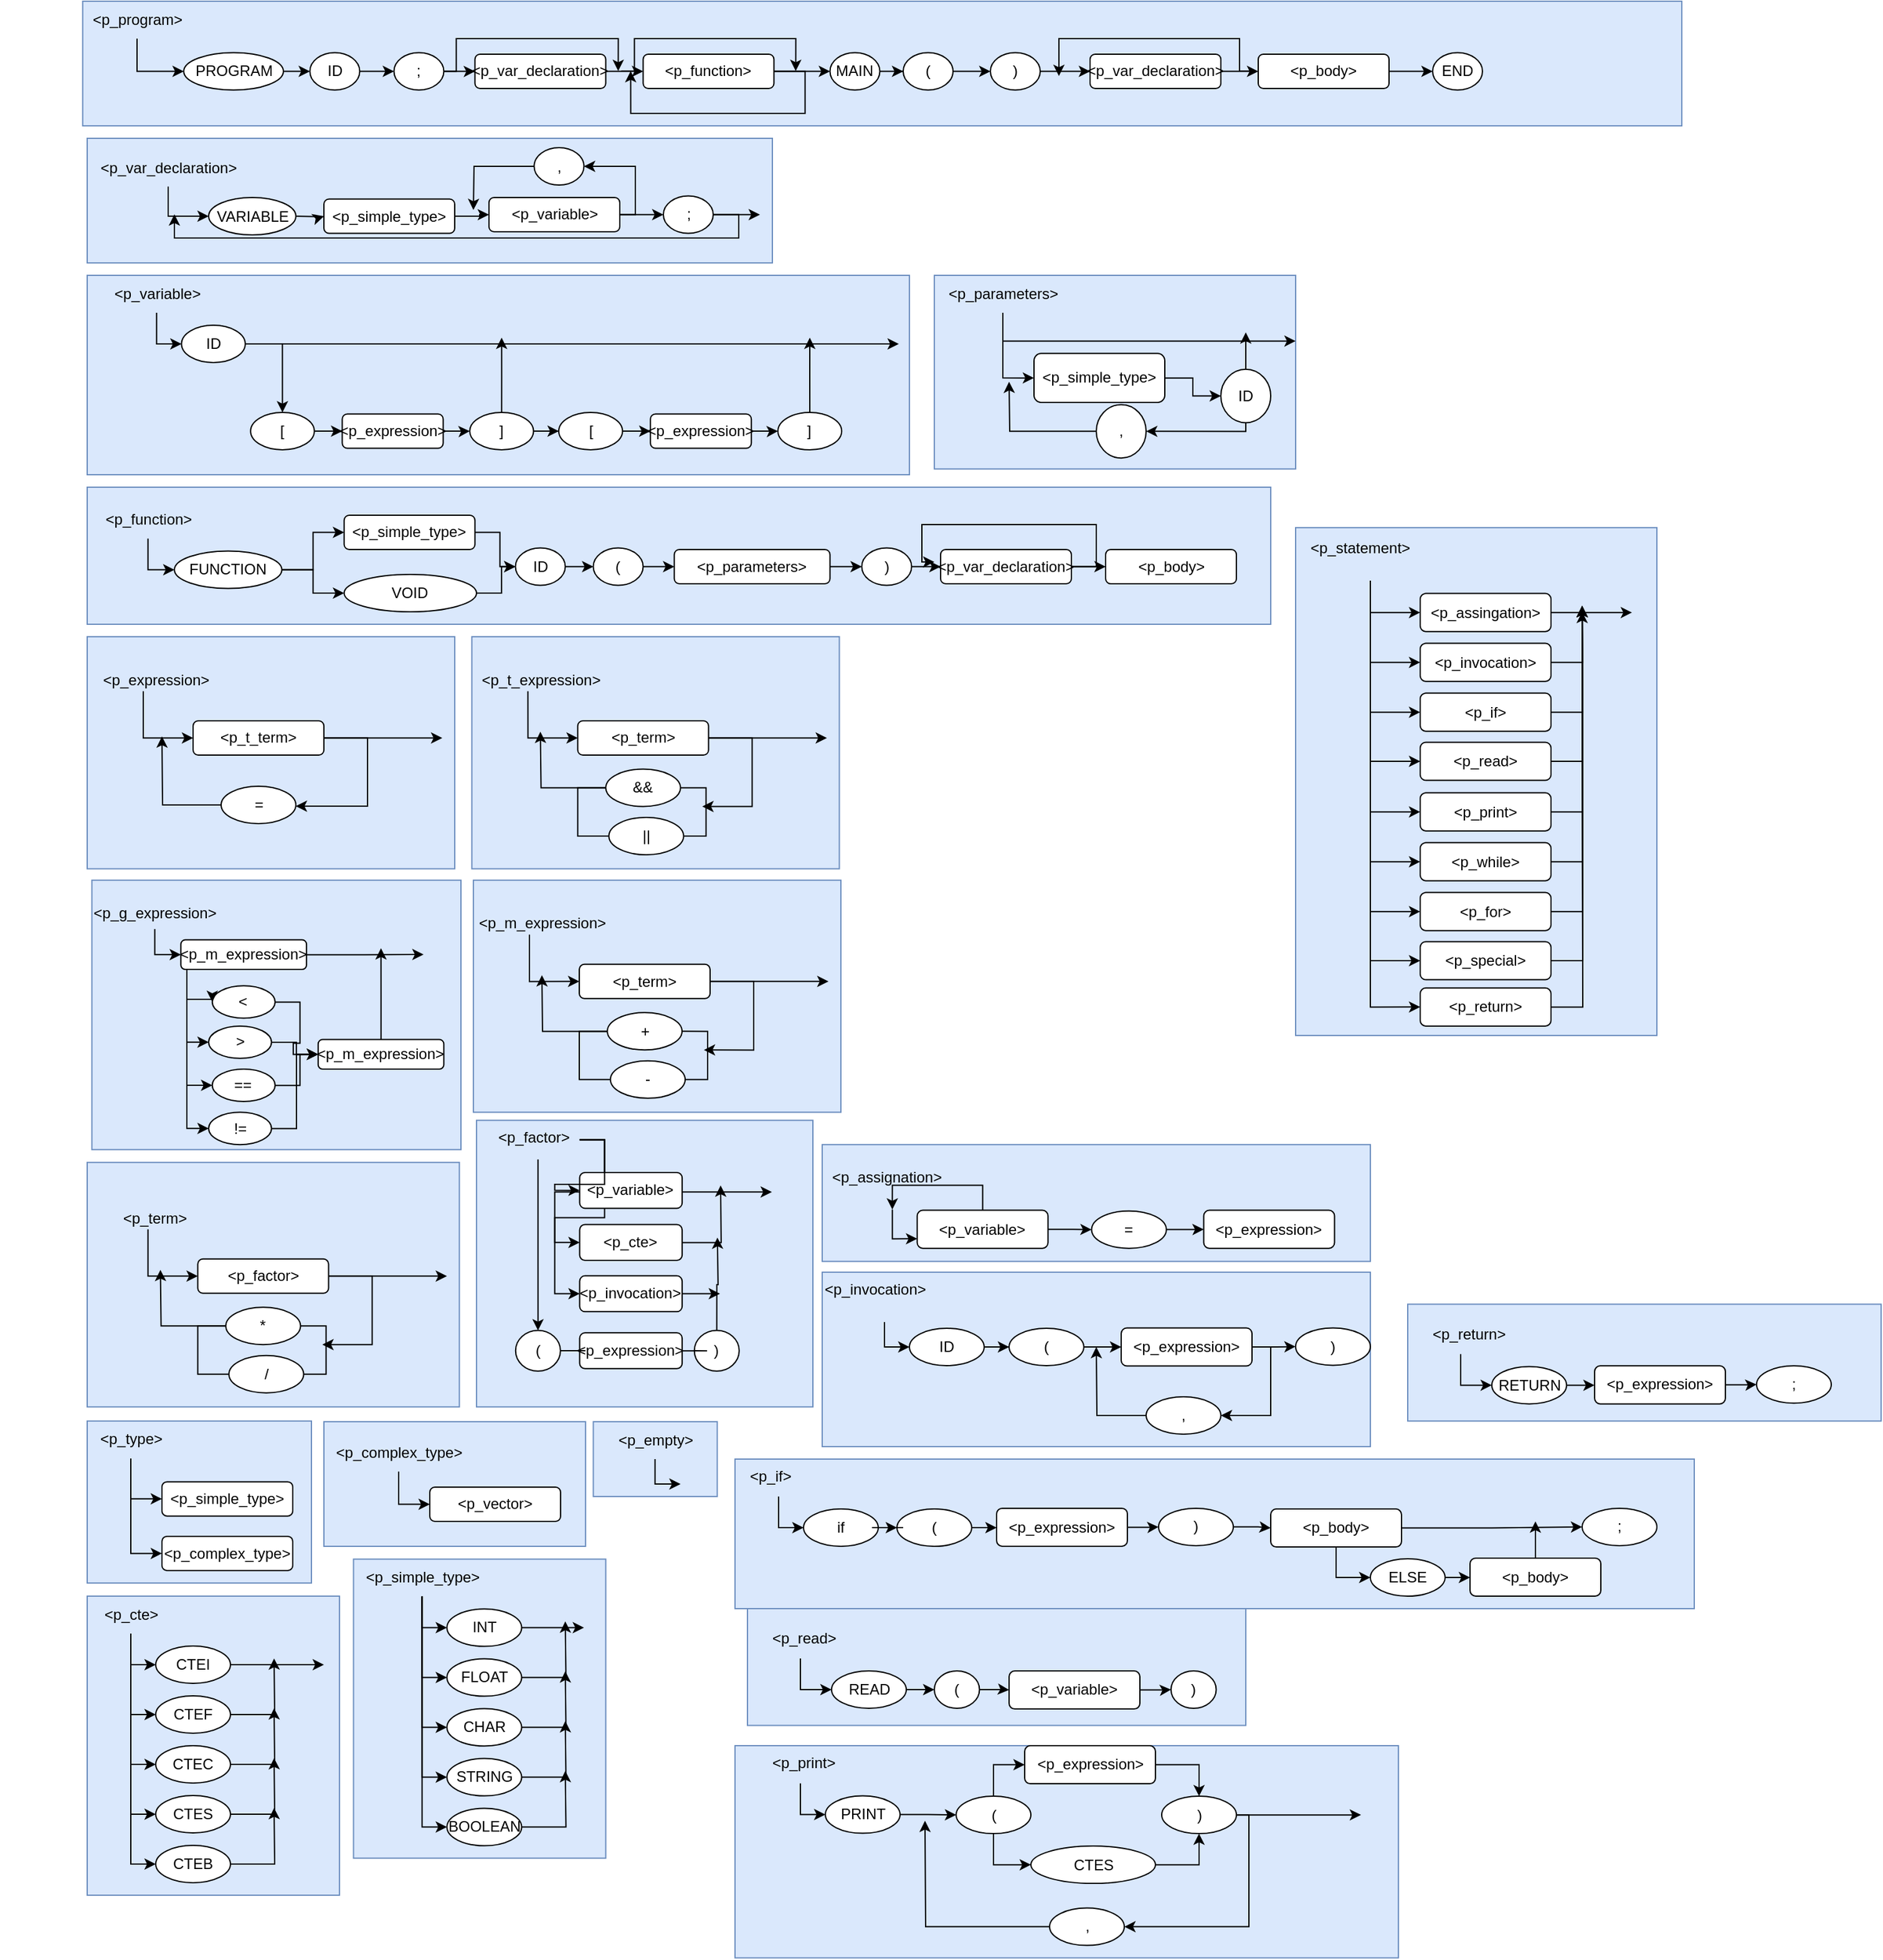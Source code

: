 <mxfile version="21.2.3" type="device">
  <diagram name="Page-1" id="PkPkcPsdm3YvoPZqW9ZE">
    <mxGraphModel dx="4468" dy="716" grid="1" gridSize="10" guides="1" tooltips="1" connect="1" arrows="1" fold="1" page="1" pageScale="1" pageWidth="1200" pageHeight="1600" math="0" shadow="0">
      <root>
        <mxCell id="0" />
        <mxCell id="1" parent="0" />
        <mxCell id="50ml9UzkDoaz7rRn15qy-152" value="" style="rounded=0;whiteSpace=wrap;html=1;fillColor=#dae8fc;strokeColor=#6c8ebf;container=0;" vertex="1" parent="1">
          <mxGeometry x="-1320" y="1055.69" width="380" height="93.75" as="geometry" />
        </mxCell>
        <mxCell id="HmtyADd9bvggswju7NMW-21" value="" style="group;movable=1;resizable=1;rotatable=1;deletable=1;editable=1;locked=0;connectable=1;" parent="1" vertex="1" connectable="0">
          <mxGeometry x="-2450" y="1250" width="210" height="120" as="geometry" />
        </mxCell>
        <mxCell id="kk3THTOy6dKuFwCp_Lxx-1" value="" style="group;movable=1;resizable=1;rotatable=1;deletable=1;editable=1;locked=0;connectable=1;" parent="HmtyADd9bvggswju7NMW-21" connectable="0" vertex="1">
          <mxGeometry x="260" y="-100" width="210" height="100" as="geometry" />
        </mxCell>
        <mxCell id="q9BfA_OA_zZqtC3AqU1K-202" value="" style="whiteSpace=wrap;html=1;fillColor=#dae8fc;strokeColor=#6c8ebf;movable=1;resizable=1;rotatable=1;deletable=1;editable=1;locked=0;connectable=1;" parent="kk3THTOy6dKuFwCp_Lxx-1" vertex="1">
          <mxGeometry width="210" height="100" as="geometry" />
        </mxCell>
        <mxCell id="wgL369HM5ECdO7fE-a8m-115" value="&amp;lt;p_complex_type&amp;gt;" style="text;html=1;align=center;verticalAlign=middle;resizable=1;points=[];autosize=1;strokeColor=none;fillColor=none;movable=1;rotatable=1;deletable=1;editable=1;locked=0;connectable=1;" parent="kk3THTOy6dKuFwCp_Lxx-1" vertex="1">
          <mxGeometry y="10" width="120" height="30" as="geometry" />
        </mxCell>
        <mxCell id="wgL369HM5ECdO7fE-a8m-124" value="&amp;lt;p_vector&amp;gt;" style="rounded=1;whiteSpace=wrap;html=1;movable=1;resizable=1;rotatable=1;deletable=1;editable=1;locked=0;connectable=1;" parent="kk3THTOy6dKuFwCp_Lxx-1" vertex="1">
          <mxGeometry x="85" y="52.5" width="105" height="27.5" as="geometry" />
        </mxCell>
        <mxCell id="wgL369HM5ECdO7fE-a8m-125" style="edgeStyle=orthogonalEdgeStyle;rounded=0;orthogonalLoop=1;jettySize=auto;html=1;entryX=0;entryY=0.5;entryDx=0;entryDy=0;movable=1;resizable=1;rotatable=1;deletable=1;editable=1;locked=0;connectable=1;" parent="kk3THTOy6dKuFwCp_Lxx-1" source="wgL369HM5ECdO7fE-a8m-115" target="wgL369HM5ECdO7fE-a8m-124" edge="1">
          <mxGeometry relative="1" as="geometry" />
        </mxCell>
        <mxCell id="IAqsvyEQFpxWH6oGdPEo-30" value="" style="group;movable=1;resizable=1;rotatable=1;deletable=1;editable=1;locked=0;connectable=1;" parent="1" vertex="1" connectable="0">
          <mxGeometry x="-1973.75" y="1150" width="99.5" height="60" as="geometry" />
        </mxCell>
        <mxCell id="IAqsvyEQFpxWH6oGdPEo-29" value="" style="whiteSpace=wrap;html=1;fillColor=#dae8fc;strokeColor=#6c8ebf;movable=1;resizable=1;rotatable=1;deletable=1;editable=1;locked=0;connectable=1;" parent="IAqsvyEQFpxWH6oGdPEo-30" vertex="1">
          <mxGeometry width="99.5" height="60" as="geometry" />
        </mxCell>
        <mxCell id="IAqsvyEQFpxWH6oGdPEo-26" style="edgeStyle=orthogonalEdgeStyle;rounded=0;orthogonalLoop=1;jettySize=auto;html=1;movable=1;resizable=1;rotatable=1;deletable=1;editable=1;locked=0;connectable=1;" parent="IAqsvyEQFpxWH6oGdPEo-30" source="IAqsvyEQFpxWH6oGdPEo-3" edge="1">
          <mxGeometry relative="1" as="geometry">
            <mxPoint x="69.5" y="50" as="targetPoint" />
          </mxGeometry>
        </mxCell>
        <mxCell id="IAqsvyEQFpxWH6oGdPEo-3" value="&amp;lt;p_empty&amp;gt;" style="text;html=1;align=center;verticalAlign=middle;resizable=1;points=[];autosize=1;strokeColor=none;fillColor=none;movable=1;rotatable=1;deletable=1;editable=1;locked=0;connectable=1;" parent="IAqsvyEQFpxWH6oGdPEo-30" vertex="1">
          <mxGeometry x="9.5" width="80" height="30" as="geometry" />
        </mxCell>
        <mxCell id="q9BfA_OA_zZqtC3AqU1K-158" value="" style="group" parent="1" vertex="1" connectable="0">
          <mxGeometry x="-2380" y="230" width="660" height="160" as="geometry" />
        </mxCell>
        <mxCell id="q9BfA_OA_zZqtC3AqU1K-157" value="" style="rounded=0;whiteSpace=wrap;html=1;fillColor=#dae8fc;strokeColor=#6c8ebf;" parent="q9BfA_OA_zZqtC3AqU1K-158" vertex="1">
          <mxGeometry width="660" height="160" as="geometry" />
        </mxCell>
        <mxCell id="q9BfA_OA_zZqtC3AqU1K-51" value="&amp;lt;p_variable&amp;gt;" style="text;html=1;align=center;verticalAlign=middle;resizable=0;points=[];autosize=1;strokeColor=none;fillColor=none;" parent="q9BfA_OA_zZqtC3AqU1K-158" vertex="1">
          <mxGeometry x="10.662" width="90" height="30" as="geometry" />
        </mxCell>
        <mxCell id="q9BfA_OA_zZqtC3AqU1K-108" style="edgeStyle=orthogonalEdgeStyle;rounded=0;orthogonalLoop=1;jettySize=auto;html=1;" parent="q9BfA_OA_zZqtC3AqU1K-158" source="q9BfA_OA_zZqtC3AqU1K-74" edge="1">
          <mxGeometry relative="1" as="geometry">
            <mxPoint x="651.47" y="55" as="targetPoint" />
          </mxGeometry>
        </mxCell>
        <mxCell id="q9BfA_OA_zZqtC3AqU1K-74" value="ID" style="ellipse;whiteSpace=wrap;html=1;" parent="q9BfA_OA_zZqtC3AqU1K-158" vertex="1">
          <mxGeometry x="75.703" y="40" width="51.179" height="30" as="geometry" />
        </mxCell>
        <mxCell id="q9BfA_OA_zZqtC3AqU1K-75" style="edgeStyle=orthogonalEdgeStyle;rounded=0;orthogonalLoop=1;jettySize=auto;html=1;entryX=0;entryY=0.5;entryDx=0;entryDy=0;" parent="q9BfA_OA_zZqtC3AqU1K-158" source="q9BfA_OA_zZqtC3AqU1K-51" target="q9BfA_OA_zZqtC3AqU1K-74" edge="1">
          <mxGeometry relative="1" as="geometry" />
        </mxCell>
        <mxCell id="q9BfA_OA_zZqtC3AqU1K-77" value="[" style="ellipse;whiteSpace=wrap;html=1;" parent="q9BfA_OA_zZqtC3AqU1K-158" vertex="1">
          <mxGeometry x="131.147" y="110" width="51.179" height="30" as="geometry" />
        </mxCell>
        <mxCell id="q9BfA_OA_zZqtC3AqU1K-106" style="edgeStyle=orthogonalEdgeStyle;rounded=0;orthogonalLoop=1;jettySize=auto;html=1;entryX=0.5;entryY=0;entryDx=0;entryDy=0;" parent="q9BfA_OA_zZqtC3AqU1K-158" source="q9BfA_OA_zZqtC3AqU1K-74" target="q9BfA_OA_zZqtC3AqU1K-77" edge="1">
          <mxGeometry relative="1" as="geometry" />
        </mxCell>
        <mxCell id="q9BfA_OA_zZqtC3AqU1K-109" style="edgeStyle=orthogonalEdgeStyle;rounded=0;orthogonalLoop=1;jettySize=auto;html=1;" parent="q9BfA_OA_zZqtC3AqU1K-158" source="q9BfA_OA_zZqtC3AqU1K-79" edge="1">
          <mxGeometry relative="1" as="geometry">
            <mxPoint x="332.666" y="50" as="targetPoint" />
          </mxGeometry>
        </mxCell>
        <mxCell id="q9BfA_OA_zZqtC3AqU1K-79" value="]" style="ellipse;whiteSpace=wrap;html=1;" parent="q9BfA_OA_zZqtC3AqU1K-158" vertex="1">
          <mxGeometry x="307.076" y="110" width="51.179" height="30" as="geometry" />
        </mxCell>
        <mxCell id="q9BfA_OA_zZqtC3AqU1K-99" style="edgeStyle=orthogonalEdgeStyle;rounded=0;orthogonalLoop=1;jettySize=auto;html=1;" parent="q9BfA_OA_zZqtC3AqU1K-158" source="q9BfA_OA_zZqtC3AqU1K-97" target="q9BfA_OA_zZqtC3AqU1K-79" edge="1">
          <mxGeometry relative="1" as="geometry" />
        </mxCell>
        <mxCell id="q9BfA_OA_zZqtC3AqU1K-97" value="&amp;lt;p_expression&amp;gt;" style="rounded=1;whiteSpace=wrap;html=1;" parent="q9BfA_OA_zZqtC3AqU1K-158" vertex="1">
          <mxGeometry x="204.717" y="111.25" width="81.034" height="27.5" as="geometry" />
        </mxCell>
        <mxCell id="q9BfA_OA_zZqtC3AqU1K-98" style="edgeStyle=orthogonalEdgeStyle;rounded=0;orthogonalLoop=1;jettySize=auto;html=1;entryX=0;entryY=0.5;entryDx=0;entryDy=0;" parent="q9BfA_OA_zZqtC3AqU1K-158" source="q9BfA_OA_zZqtC3AqU1K-77" target="q9BfA_OA_zZqtC3AqU1K-97" edge="1">
          <mxGeometry relative="1" as="geometry" />
        </mxCell>
        <mxCell id="q9BfA_OA_zZqtC3AqU1K-102" value="[" style="ellipse;whiteSpace=wrap;html=1;" parent="q9BfA_OA_zZqtC3AqU1K-158" vertex="1">
          <mxGeometry x="378.514" y="110" width="51.179" height="30" as="geometry" />
        </mxCell>
        <mxCell id="q9BfA_OA_zZqtC3AqU1K-107" style="edgeStyle=orthogonalEdgeStyle;rounded=0;orthogonalLoop=1;jettySize=auto;html=1;entryX=0;entryY=0.5;entryDx=0;entryDy=0;" parent="q9BfA_OA_zZqtC3AqU1K-158" source="q9BfA_OA_zZqtC3AqU1K-79" target="q9BfA_OA_zZqtC3AqU1K-102" edge="1">
          <mxGeometry relative="1" as="geometry" />
        </mxCell>
        <mxCell id="q9BfA_OA_zZqtC3AqU1K-134" style="edgeStyle=orthogonalEdgeStyle;rounded=0;orthogonalLoop=1;jettySize=auto;html=1;" parent="q9BfA_OA_zZqtC3AqU1K-158" source="q9BfA_OA_zZqtC3AqU1K-103" edge="1">
          <mxGeometry relative="1" as="geometry">
            <mxPoint x="580.032" y="50" as="targetPoint" />
          </mxGeometry>
        </mxCell>
        <mxCell id="q9BfA_OA_zZqtC3AqU1K-103" value="]" style="ellipse;whiteSpace=wrap;html=1;" parent="q9BfA_OA_zZqtC3AqU1K-158" vertex="1">
          <mxGeometry x="554.443" y="110" width="51.179" height="30" as="geometry" />
        </mxCell>
        <mxCell id="q9BfA_OA_zZqtC3AqU1K-104" style="edgeStyle=orthogonalEdgeStyle;rounded=0;orthogonalLoop=1;jettySize=auto;html=1;" parent="q9BfA_OA_zZqtC3AqU1K-158" source="q9BfA_OA_zZqtC3AqU1K-105" target="q9BfA_OA_zZqtC3AqU1K-103" edge="1">
          <mxGeometry relative="1" as="geometry" />
        </mxCell>
        <mxCell id="q9BfA_OA_zZqtC3AqU1K-105" value="&amp;lt;p_expression&amp;gt;" style="rounded=1;whiteSpace=wrap;html=1;" parent="q9BfA_OA_zZqtC3AqU1K-158" vertex="1">
          <mxGeometry x="452.084" y="111.25" width="81.034" height="27.5" as="geometry" />
        </mxCell>
        <mxCell id="q9BfA_OA_zZqtC3AqU1K-101" style="edgeStyle=orthogonalEdgeStyle;rounded=0;orthogonalLoop=1;jettySize=auto;html=1;entryX=0;entryY=0.5;entryDx=0;entryDy=0;" parent="q9BfA_OA_zZqtC3AqU1K-158" source="q9BfA_OA_zZqtC3AqU1K-102" target="q9BfA_OA_zZqtC3AqU1K-105" edge="1">
          <mxGeometry relative="1" as="geometry" />
        </mxCell>
        <mxCell id="q9BfA_OA_zZqtC3AqU1K-201" value="" style="group;movable=1;resizable=1;rotatable=1;deletable=1;editable=1;locked=0;connectable=1;" parent="1" vertex="1" connectable="0">
          <mxGeometry x="-2380" y="1149.44" width="180" height="130" as="geometry" />
        </mxCell>
        <mxCell id="q9BfA_OA_zZqtC3AqU1K-200" value="" style="whiteSpace=wrap;html=1;fillColor=#dae8fc;strokeColor=#6c8ebf;movable=1;resizable=1;rotatable=1;deletable=1;editable=1;locked=0;connectable=1;" parent="q9BfA_OA_zZqtC3AqU1K-201" vertex="1">
          <mxGeometry width="180" height="130" as="geometry" />
        </mxCell>
        <mxCell id="wgL369HM5ECdO7fE-a8m-117" value="&amp;lt;p_type&amp;gt;" style="text;html=1;align=center;verticalAlign=middle;resizable=1;points=[];autosize=1;strokeColor=none;fillColor=none;movable=1;rotatable=1;deletable=1;editable=1;locked=0;connectable=1;" parent="q9BfA_OA_zZqtC3AqU1K-201" vertex="1">
          <mxGeometry width="70" height="30" as="geometry" />
        </mxCell>
        <mxCell id="wgL369HM5ECdO7fE-a8m-119" value="&amp;lt;p_simple_type&amp;gt;" style="rounded=1;whiteSpace=wrap;html=1;movable=1;resizable=1;rotatable=1;deletable=1;editable=1;locked=0;connectable=1;" parent="q9BfA_OA_zZqtC3AqU1K-201" vertex="1">
          <mxGeometry x="60" y="48.75" width="105" height="27.5" as="geometry" />
        </mxCell>
        <mxCell id="wgL369HM5ECdO7fE-a8m-129" style="edgeStyle=orthogonalEdgeStyle;rounded=0;orthogonalLoop=1;jettySize=auto;html=1;entryX=0;entryY=0.5;entryDx=0;entryDy=0;movable=1;resizable=1;rotatable=1;deletable=1;editable=1;locked=0;connectable=1;" parent="q9BfA_OA_zZqtC3AqU1K-201" source="wgL369HM5ECdO7fE-a8m-117" target="wgL369HM5ECdO7fE-a8m-119" edge="1">
          <mxGeometry relative="1" as="geometry" />
        </mxCell>
        <mxCell id="wgL369HM5ECdO7fE-a8m-127" value="&amp;lt;p_complex_type&amp;gt;" style="rounded=1;whiteSpace=wrap;html=1;movable=1;resizable=1;rotatable=1;deletable=1;editable=1;locked=0;connectable=1;" parent="q9BfA_OA_zZqtC3AqU1K-201" vertex="1">
          <mxGeometry x="60" y="92.5" width="105" height="27.5" as="geometry" />
        </mxCell>
        <mxCell id="wgL369HM5ECdO7fE-a8m-130" style="edgeStyle=orthogonalEdgeStyle;rounded=0;orthogonalLoop=1;jettySize=auto;html=1;entryX=0;entryY=0.5;entryDx=0;entryDy=0;movable=1;resizable=1;rotatable=1;deletable=1;editable=1;locked=0;connectable=1;" parent="q9BfA_OA_zZqtC3AqU1K-201" source="wgL369HM5ECdO7fE-a8m-117" target="wgL369HM5ECdO7fE-a8m-127" edge="1">
          <mxGeometry relative="1" as="geometry" />
        </mxCell>
        <mxCell id="kk3THTOy6dKuFwCp_Lxx-41" value="" style="group;movable=1;resizable=1;rotatable=1;deletable=1;editable=1;locked=0;connectable=1;" parent="1" connectable="0" vertex="1">
          <mxGeometry x="-2380" y="1290" width="202.5" height="240" as="geometry" />
        </mxCell>
        <mxCell id="wgL369HM5ECdO7fE-a8m-226" value="" style="whiteSpace=wrap;html=1;fillColor=#dae8fc;strokeColor=#6c8ebf;movable=1;resizable=1;rotatable=1;deletable=1;editable=1;locked=0;connectable=1;" parent="kk3THTOy6dKuFwCp_Lxx-41" vertex="1">
          <mxGeometry width="202.5" height="240" as="geometry" />
        </mxCell>
        <mxCell id="wgL369HM5ECdO7fE-a8m-206" value="&amp;lt;p_cte&amp;gt;" style="text;html=1;align=center;verticalAlign=middle;resizable=1;points=[];autosize=1;strokeColor=none;fillColor=none;movable=1;rotatable=1;deletable=1;editable=1;locked=0;connectable=1;container=0;" parent="kk3THTOy6dKuFwCp_Lxx-41" vertex="1">
          <mxGeometry width="70" height="30" as="geometry" />
        </mxCell>
        <mxCell id="wgL369HM5ECdO7fE-a8m-216" style="edgeStyle=orthogonalEdgeStyle;rounded=0;orthogonalLoop=1;jettySize=auto;html=1;movable=1;resizable=1;rotatable=1;deletable=1;editable=1;locked=0;connectable=1;" parent="kk3THTOy6dKuFwCp_Lxx-41" source="wgL369HM5ECdO7fE-a8m-207" edge="1">
          <mxGeometry relative="1" as="geometry">
            <mxPoint x="190" y="55" as="targetPoint" />
          </mxGeometry>
        </mxCell>
        <mxCell id="wgL369HM5ECdO7fE-a8m-207" value="CTEI" style="ellipse;whiteSpace=wrap;html=1;movable=1;resizable=1;rotatable=1;deletable=1;editable=1;locked=0;connectable=1;container=0;" parent="kk3THTOy6dKuFwCp_Lxx-41" vertex="1">
          <mxGeometry x="55" y="40" width="60" height="30" as="geometry" />
        </mxCell>
        <mxCell id="wgL369HM5ECdO7fE-a8m-201" style="edgeStyle=orthogonalEdgeStyle;rounded=0;orthogonalLoop=1;jettySize=auto;html=1;entryX=0;entryY=0.5;entryDx=0;entryDy=0;movable=1;resizable=1;rotatable=1;deletable=1;editable=1;locked=0;connectable=1;" parent="kk3THTOy6dKuFwCp_Lxx-41" source="wgL369HM5ECdO7fE-a8m-206" target="wgL369HM5ECdO7fE-a8m-207" edge="1">
          <mxGeometry relative="1" as="geometry" />
        </mxCell>
        <mxCell id="wgL369HM5ECdO7fE-a8m-208" style="edgeStyle=orthogonalEdgeStyle;rounded=0;orthogonalLoop=1;jettySize=auto;html=1;movable=1;resizable=1;rotatable=1;deletable=1;editable=1;locked=0;connectable=1;" parent="kk3THTOy6dKuFwCp_Lxx-41" source="wgL369HM5ECdO7fE-a8m-209" edge="1">
          <mxGeometry relative="1" as="geometry">
            <mxPoint x="150" y="50" as="targetPoint" />
          </mxGeometry>
        </mxCell>
        <mxCell id="wgL369HM5ECdO7fE-a8m-209" value="CTEF" style="ellipse;whiteSpace=wrap;html=1;movable=1;resizable=1;rotatable=1;deletable=1;editable=1;locked=0;connectable=1;container=0;" parent="kk3THTOy6dKuFwCp_Lxx-41" vertex="1">
          <mxGeometry x="55" y="80" width="60" height="30" as="geometry" />
        </mxCell>
        <mxCell id="wgL369HM5ECdO7fE-a8m-202" style="edgeStyle=orthogonalEdgeStyle;rounded=0;orthogonalLoop=1;jettySize=auto;html=1;entryX=0;entryY=0.5;entryDx=0;entryDy=0;movable=1;resizable=1;rotatable=1;deletable=1;editable=1;locked=0;connectable=1;" parent="kk3THTOy6dKuFwCp_Lxx-41" source="wgL369HM5ECdO7fE-a8m-206" target="wgL369HM5ECdO7fE-a8m-209" edge="1">
          <mxGeometry relative="1" as="geometry" />
        </mxCell>
        <mxCell id="wgL369HM5ECdO7fE-a8m-210" style="edgeStyle=orthogonalEdgeStyle;rounded=0;orthogonalLoop=1;jettySize=auto;html=1;movable=1;resizable=1;rotatable=1;deletable=1;editable=1;locked=0;connectable=1;" parent="kk3THTOy6dKuFwCp_Lxx-41" source="wgL369HM5ECdO7fE-a8m-211" edge="1">
          <mxGeometry relative="1" as="geometry">
            <mxPoint x="150" y="90" as="targetPoint" />
          </mxGeometry>
        </mxCell>
        <mxCell id="wgL369HM5ECdO7fE-a8m-211" value="CTEC" style="ellipse;whiteSpace=wrap;html=1;movable=1;resizable=1;rotatable=1;deletable=1;editable=1;locked=0;connectable=1;container=0;" parent="kk3THTOy6dKuFwCp_Lxx-41" vertex="1">
          <mxGeometry x="55" y="120" width="60" height="30" as="geometry" />
        </mxCell>
        <mxCell id="wgL369HM5ECdO7fE-a8m-203" style="edgeStyle=orthogonalEdgeStyle;rounded=0;orthogonalLoop=1;jettySize=auto;html=1;entryX=0;entryY=0.5;entryDx=0;entryDy=0;movable=1;resizable=1;rotatable=1;deletable=1;editable=1;locked=0;connectable=1;" parent="kk3THTOy6dKuFwCp_Lxx-41" source="wgL369HM5ECdO7fE-a8m-206" target="wgL369HM5ECdO7fE-a8m-211" edge="1">
          <mxGeometry relative="1" as="geometry" />
        </mxCell>
        <mxCell id="wgL369HM5ECdO7fE-a8m-212" style="edgeStyle=orthogonalEdgeStyle;rounded=0;orthogonalLoop=1;jettySize=auto;html=1;exitX=1;exitY=0.5;exitDx=0;exitDy=0;movable=1;resizable=1;rotatable=1;deletable=1;editable=1;locked=0;connectable=1;" parent="kk3THTOy6dKuFwCp_Lxx-41" source="wgL369HM5ECdO7fE-a8m-213" edge="1">
          <mxGeometry relative="1" as="geometry">
            <mxPoint x="150" y="130" as="targetPoint" />
          </mxGeometry>
        </mxCell>
        <mxCell id="wgL369HM5ECdO7fE-a8m-213" value="CTES" style="ellipse;whiteSpace=wrap;html=1;movable=1;resizable=1;rotatable=1;deletable=1;editable=1;locked=0;connectable=1;container=0;" parent="kk3THTOy6dKuFwCp_Lxx-41" vertex="1">
          <mxGeometry x="55" y="160" width="60" height="30" as="geometry" />
        </mxCell>
        <mxCell id="wgL369HM5ECdO7fE-a8m-204" style="edgeStyle=orthogonalEdgeStyle;rounded=0;orthogonalLoop=1;jettySize=auto;html=1;entryX=0;entryY=0.5;entryDx=0;entryDy=0;movable=1;resizable=1;rotatable=1;deletable=1;editable=1;locked=0;connectable=1;" parent="kk3THTOy6dKuFwCp_Lxx-41" source="wgL369HM5ECdO7fE-a8m-206" target="wgL369HM5ECdO7fE-a8m-213" edge="1">
          <mxGeometry relative="1" as="geometry" />
        </mxCell>
        <mxCell id="wgL369HM5ECdO7fE-a8m-214" style="edgeStyle=orthogonalEdgeStyle;rounded=0;orthogonalLoop=1;jettySize=auto;html=1;movable=1;resizable=1;rotatable=1;deletable=1;editable=1;locked=0;connectable=1;" parent="kk3THTOy6dKuFwCp_Lxx-41" source="wgL369HM5ECdO7fE-a8m-215" edge="1">
          <mxGeometry relative="1" as="geometry">
            <mxPoint x="150" y="170" as="targetPoint" />
          </mxGeometry>
        </mxCell>
        <mxCell id="wgL369HM5ECdO7fE-a8m-215" value="CTEB" style="ellipse;whiteSpace=wrap;html=1;movable=1;resizable=1;rotatable=1;deletable=1;editable=1;locked=0;connectable=1;container=0;" parent="kk3THTOy6dKuFwCp_Lxx-41" vertex="1">
          <mxGeometry x="55" y="200" width="60" height="30" as="geometry" />
        </mxCell>
        <mxCell id="wgL369HM5ECdO7fE-a8m-205" style="edgeStyle=orthogonalEdgeStyle;rounded=0;orthogonalLoop=1;jettySize=auto;html=1;entryX=0;entryY=0.5;entryDx=0;entryDy=0;movable=1;resizable=1;rotatable=1;deletable=1;editable=1;locked=0;connectable=1;" parent="kk3THTOy6dKuFwCp_Lxx-41" source="wgL369HM5ECdO7fE-a8m-206" target="wgL369HM5ECdO7fE-a8m-215" edge="1">
          <mxGeometry relative="1" as="geometry" />
        </mxCell>
        <mxCell id="kk3THTOy6dKuFwCp_Lxx-42" value="" style="group;movable=1;resizable=1;rotatable=1;deletable=1;editable=1;locked=0;connectable=1;" parent="1" connectable="0" vertex="1">
          <mxGeometry x="-2166.25" y="1260.28" width="202.5" height="240" as="geometry" />
        </mxCell>
        <mxCell id="wgL369HM5ECdO7fE-a8m-227" value="" style="whiteSpace=wrap;html=1;fillColor=#dae8fc;strokeColor=#6c8ebf;movable=1;resizable=1;rotatable=1;deletable=1;editable=1;locked=0;connectable=1;" parent="kk3THTOy6dKuFwCp_Lxx-42" vertex="1">
          <mxGeometry width="202.5" height="240" as="geometry" />
        </mxCell>
        <mxCell id="wgL369HM5ECdO7fE-a8m-5" value="&amp;lt;p_simple_type&amp;gt;" style="text;html=1;align=center;verticalAlign=middle;resizable=1;points=[];autosize=1;strokeColor=none;fillColor=none;movable=1;rotatable=1;deletable=1;editable=1;locked=0;connectable=1;" parent="kk3THTOy6dKuFwCp_Lxx-42" vertex="1">
          <mxGeometry width="110" height="30" as="geometry" />
        </mxCell>
        <mxCell id="wgL369HM5ECdO7fE-a8m-41" style="edgeStyle=orthogonalEdgeStyle;rounded=0;orthogonalLoop=1;jettySize=auto;html=1;exitX=1;exitY=0.5;exitDx=0;exitDy=0;movable=1;resizable=1;rotatable=1;deletable=1;editable=1;locked=0;connectable=1;" parent="kk3THTOy6dKuFwCp_Lxx-42" source="wgL369HM5ECdO7fE-a8m-6" edge="1">
          <mxGeometry relative="1" as="geometry">
            <mxPoint x="185" y="55" as="targetPoint" />
          </mxGeometry>
        </mxCell>
        <mxCell id="wgL369HM5ECdO7fE-a8m-6" value="INT" style="ellipse;whiteSpace=wrap;html=1;movable=1;resizable=1;rotatable=1;deletable=1;editable=1;locked=0;connectable=1;" parent="kk3THTOy6dKuFwCp_Lxx-42" vertex="1">
          <mxGeometry x="75" y="40" width="60" height="30" as="geometry" />
        </mxCell>
        <mxCell id="wgL369HM5ECdO7fE-a8m-10" style="edgeStyle=orthogonalEdgeStyle;rounded=0;orthogonalLoop=1;jettySize=auto;html=1;entryX=0;entryY=0.5;entryDx=0;entryDy=0;movable=1;resizable=1;rotatable=1;deletable=1;editable=1;locked=0;connectable=1;" parent="kk3THTOy6dKuFwCp_Lxx-42" source="wgL369HM5ECdO7fE-a8m-5" target="wgL369HM5ECdO7fE-a8m-6" edge="1">
          <mxGeometry relative="1" as="geometry" />
        </mxCell>
        <mxCell id="wgL369HM5ECdO7fE-a8m-113" style="edgeStyle=orthogonalEdgeStyle;rounded=0;orthogonalLoop=1;jettySize=auto;html=1;movable=1;resizable=1;rotatable=1;deletable=1;editable=1;locked=0;connectable=1;" parent="kk3THTOy6dKuFwCp_Lxx-42" source="wgL369HM5ECdO7fE-a8m-7" edge="1">
          <mxGeometry relative="1" as="geometry">
            <mxPoint x="170" y="50" as="targetPoint" />
          </mxGeometry>
        </mxCell>
        <mxCell id="wgL369HM5ECdO7fE-a8m-7" value="FLOAT" style="ellipse;whiteSpace=wrap;html=1;movable=1;resizable=1;rotatable=1;deletable=1;editable=1;locked=0;connectable=1;" parent="kk3THTOy6dKuFwCp_Lxx-42" vertex="1">
          <mxGeometry x="75" y="80" width="60" height="30" as="geometry" />
        </mxCell>
        <mxCell id="wgL369HM5ECdO7fE-a8m-11" style="edgeStyle=orthogonalEdgeStyle;rounded=0;orthogonalLoop=1;jettySize=auto;html=1;entryX=0;entryY=0.5;entryDx=0;entryDy=0;movable=1;resizable=1;rotatable=1;deletable=1;editable=1;locked=0;connectable=1;" parent="kk3THTOy6dKuFwCp_Lxx-42" source="wgL369HM5ECdO7fE-a8m-5" target="wgL369HM5ECdO7fE-a8m-7" edge="1">
          <mxGeometry relative="1" as="geometry" />
        </mxCell>
        <mxCell id="wgL369HM5ECdO7fE-a8m-114" style="edgeStyle=orthogonalEdgeStyle;rounded=0;orthogonalLoop=1;jettySize=auto;html=1;movable=1;resizable=1;rotatable=1;deletable=1;editable=1;locked=0;connectable=1;" parent="kk3THTOy6dKuFwCp_Lxx-42" source="wgL369HM5ECdO7fE-a8m-8" edge="1">
          <mxGeometry relative="1" as="geometry">
            <mxPoint x="170" y="90" as="targetPoint" />
          </mxGeometry>
        </mxCell>
        <mxCell id="wgL369HM5ECdO7fE-a8m-8" value="CHAR" style="ellipse;whiteSpace=wrap;html=1;movable=1;resizable=1;rotatable=1;deletable=1;editable=1;locked=0;connectable=1;" parent="kk3THTOy6dKuFwCp_Lxx-42" vertex="1">
          <mxGeometry x="75" y="120" width="60" height="30" as="geometry" />
        </mxCell>
        <mxCell id="wgL369HM5ECdO7fE-a8m-12" style="edgeStyle=orthogonalEdgeStyle;rounded=0;orthogonalLoop=1;jettySize=auto;html=1;entryX=0;entryY=0.5;entryDx=0;entryDy=0;movable=1;resizable=1;rotatable=1;deletable=1;editable=1;locked=0;connectable=1;" parent="kk3THTOy6dKuFwCp_Lxx-42" source="wgL369HM5ECdO7fE-a8m-5" target="wgL369HM5ECdO7fE-a8m-8" edge="1">
          <mxGeometry relative="1" as="geometry" />
        </mxCell>
        <mxCell id="wgL369HM5ECdO7fE-a8m-111" style="edgeStyle=orthogonalEdgeStyle;rounded=0;orthogonalLoop=1;jettySize=auto;html=1;exitX=1;exitY=0.5;exitDx=0;exitDy=0;movable=1;resizable=1;rotatable=1;deletable=1;editable=1;locked=0;connectable=1;" parent="kk3THTOy6dKuFwCp_Lxx-42" source="wgL369HM5ECdO7fE-a8m-107" edge="1">
          <mxGeometry relative="1" as="geometry">
            <mxPoint x="170" y="130" as="targetPoint" />
          </mxGeometry>
        </mxCell>
        <mxCell id="wgL369HM5ECdO7fE-a8m-107" value="STRING" style="ellipse;whiteSpace=wrap;html=1;movable=1;resizable=1;rotatable=1;deletable=1;editable=1;locked=0;connectable=1;" parent="kk3THTOy6dKuFwCp_Lxx-42" vertex="1">
          <mxGeometry x="75" y="160" width="60" height="30" as="geometry" />
        </mxCell>
        <mxCell id="wgL369HM5ECdO7fE-a8m-109" style="edgeStyle=orthogonalEdgeStyle;rounded=0;orthogonalLoop=1;jettySize=auto;html=1;entryX=0;entryY=0.5;entryDx=0;entryDy=0;movable=1;resizable=1;rotatable=1;deletable=1;editable=1;locked=0;connectable=1;" parent="kk3THTOy6dKuFwCp_Lxx-42" source="wgL369HM5ECdO7fE-a8m-5" target="wgL369HM5ECdO7fE-a8m-107" edge="1">
          <mxGeometry relative="1" as="geometry" />
        </mxCell>
        <mxCell id="wgL369HM5ECdO7fE-a8m-112" style="edgeStyle=orthogonalEdgeStyle;rounded=0;orthogonalLoop=1;jettySize=auto;html=1;movable=1;resizable=1;rotatable=1;deletable=1;editable=1;locked=0;connectable=1;" parent="kk3THTOy6dKuFwCp_Lxx-42" source="wgL369HM5ECdO7fE-a8m-108" edge="1">
          <mxGeometry relative="1" as="geometry">
            <mxPoint x="170" y="170" as="targetPoint" />
          </mxGeometry>
        </mxCell>
        <mxCell id="wgL369HM5ECdO7fE-a8m-108" value="BOOLEAN" style="ellipse;whiteSpace=wrap;html=1;movable=1;resizable=1;rotatable=1;deletable=1;editable=1;locked=0;connectable=1;" parent="kk3THTOy6dKuFwCp_Lxx-42" vertex="1">
          <mxGeometry x="75" y="200" width="60" height="30" as="geometry" />
        </mxCell>
        <mxCell id="wgL369HM5ECdO7fE-a8m-128" style="edgeStyle=orthogonalEdgeStyle;rounded=0;orthogonalLoop=1;jettySize=auto;html=1;entryX=0;entryY=0.5;entryDx=0;entryDy=0;movable=1;resizable=1;rotatable=1;deletable=1;editable=1;locked=0;connectable=1;" parent="kk3THTOy6dKuFwCp_Lxx-42" source="wgL369HM5ECdO7fE-a8m-5" target="wgL369HM5ECdO7fE-a8m-108" edge="1">
          <mxGeometry relative="1" as="geometry" />
        </mxCell>
        <mxCell id="kk3THTOy6dKuFwCp_Lxx-43" value="" style="group;movable=1;resizable=1;rotatable=1;deletable=1;editable=1;locked=0;connectable=1;" parent="1" connectable="0" vertex="1">
          <mxGeometry x="-2067.5" y="908.13" width="270" height="230" as="geometry" />
        </mxCell>
        <mxCell id="wgL369HM5ECdO7fE-a8m-309" value="" style="rounded=0;whiteSpace=wrap;html=1;fillColor=#dae8fc;strokeColor=#6c8ebf;container=0;movable=1;resizable=1;rotatable=1;deletable=1;editable=1;locked=0;connectable=1;" parent="kk3THTOy6dKuFwCp_Lxx-43" vertex="1">
          <mxGeometry width="270" height="230.0" as="geometry" />
        </mxCell>
        <mxCell id="wgL369HM5ECdO7fE-a8m-200" value="(" style="ellipse;whiteSpace=wrap;html=1;container=0;movable=1;resizable=1;rotatable=1;deletable=1;editable=1;locked=0;connectable=1;" parent="kk3THTOy6dKuFwCp_Lxx-43" vertex="1">
          <mxGeometry x="31.371" y="168.58" width="36" height="32.67" as="geometry" />
        </mxCell>
        <mxCell id="wgL369HM5ECdO7fE-a8m-256" style="edgeStyle=orthogonalEdgeStyle;rounded=0;orthogonalLoop=1;jettySize=auto;html=1;movable=1;resizable=1;rotatable=1;deletable=1;editable=1;locked=0;connectable=1;" parent="kk3THTOy6dKuFwCp_Lxx-43" source="wgL369HM5ECdO7fE-a8m-220" target="wgL369HM5ECdO7fE-a8m-200" edge="1">
          <mxGeometry relative="1" as="geometry" />
        </mxCell>
        <mxCell id="wgL369HM5ECdO7fE-a8m-220" value="&lt;span style=&quot;color: rgb(0, 0, 0); font-family: Helvetica; font-size: 12px; font-style: normal; font-variant-ligatures: normal; font-variant-caps: normal; font-weight: 400; letter-spacing: normal; orphans: 2; text-align: center; text-indent: 0px; text-transform: none; widows: 2; word-spacing: 0px; -webkit-text-stroke-width: 0px; text-decoration-thickness: initial; text-decoration-style: initial; text-decoration-color: initial; float: none; display: inline !important;&quot;&gt;&amp;lt;p_factor&amp;gt;&lt;/span&gt;" style="text;whiteSpace=wrap;html=1;container=0;movable=1;resizable=1;rotatable=1;deletable=1;editable=1;locked=0;connectable=1;" parent="kk3THTOy6dKuFwCp_Lxx-43" vertex="1">
          <mxGeometry x="15.943" width="66.857" height="31.364" as="geometry" />
        </mxCell>
        <mxCell id="wgL369HM5ECdO7fE-a8m-263" style="edgeStyle=orthogonalEdgeStyle;rounded=0;orthogonalLoop=1;jettySize=auto;html=1;movable=1;resizable=1;rotatable=1;deletable=1;editable=1;locked=0;connectable=1;" parent="kk3THTOy6dKuFwCp_Lxx-43" source="wgL369HM5ECdO7fE-a8m-222" edge="1">
          <mxGeometry relative="1" as="geometry">
            <mxPoint x="195.943" y="52.273" as="targetPoint" />
          </mxGeometry>
        </mxCell>
        <mxCell id="wgL369HM5ECdO7fE-a8m-222" value="&amp;lt;p_cte&amp;gt;" style="rounded=1;whiteSpace=wrap;html=1;container=0;movable=1;resizable=1;rotatable=1;deletable=1;editable=1;locked=0;connectable=1;" parent="kk3THTOy6dKuFwCp_Lxx-43" vertex="1">
          <mxGeometry x="82.8" y="83.636" width="82.286" height="28.75" as="geometry" />
        </mxCell>
        <mxCell id="wgL369HM5ECdO7fE-a8m-224" style="edgeStyle=orthogonalEdgeStyle;rounded=0;orthogonalLoop=1;jettySize=auto;html=1;entryX=0;entryY=0.5;entryDx=0;entryDy=0;movable=1;resizable=1;rotatable=1;deletable=1;editable=1;locked=0;connectable=1;" parent="kk3THTOy6dKuFwCp_Lxx-43" source="wgL369HM5ECdO7fE-a8m-220" target="wgL369HM5ECdO7fE-a8m-222" edge="1">
          <mxGeometry relative="1" as="geometry" />
        </mxCell>
        <mxCell id="wgL369HM5ECdO7fE-a8m-251" style="edgeStyle=orthogonalEdgeStyle;rounded=0;orthogonalLoop=1;jettySize=auto;html=1;movable=1;resizable=1;rotatable=1;deletable=1;editable=1;locked=0;connectable=1;" parent="kk3THTOy6dKuFwCp_Lxx-43" edge="1">
          <mxGeometry relative="1" as="geometry">
            <mxPoint x="237.086" y="57.5" as="targetPoint" />
            <mxPoint x="154.8" y="57.5" as="sourcePoint" />
          </mxGeometry>
        </mxCell>
        <mxCell id="wgL369HM5ECdO7fE-a8m-249" value="&amp;lt;p_expression&amp;gt;" style="rounded=1;whiteSpace=wrap;html=1;container=0;movable=1;resizable=1;rotatable=1;deletable=1;editable=1;locked=0;connectable=1;" parent="kk3THTOy6dKuFwCp_Lxx-43" vertex="1">
          <mxGeometry x="82.8" y="170.535" width="82.286" height="28.75" as="geometry" />
        </mxCell>
        <mxCell id="wgL369HM5ECdO7fE-a8m-257" style="edgeStyle=orthogonalEdgeStyle;rounded=0;orthogonalLoop=1;jettySize=auto;html=1;entryX=0;entryY=0.5;entryDx=0;entryDy=0;endArrow=none;endFill=0;movable=1;resizable=1;rotatable=1;deletable=1;editable=1;locked=0;connectable=1;" parent="kk3THTOy6dKuFwCp_Lxx-43" source="wgL369HM5ECdO7fE-a8m-200" target="wgL369HM5ECdO7fE-a8m-249" edge="1">
          <mxGeometry relative="1" as="geometry" />
        </mxCell>
        <mxCell id="wgL369HM5ECdO7fE-a8m-264" style="edgeStyle=orthogonalEdgeStyle;rounded=0;orthogonalLoop=1;jettySize=auto;html=1;movable=1;resizable=1;rotatable=1;deletable=1;editable=1;locked=0;connectable=1;" parent="kk3THTOy6dKuFwCp_Lxx-43" source="wgL369HM5ECdO7fE-a8m-255" edge="1">
          <mxGeometry relative="1" as="geometry">
            <mxPoint x="193.371" y="94.091" as="targetPoint" />
          </mxGeometry>
        </mxCell>
        <mxCell id="wgL369HM5ECdO7fE-a8m-255" value=")" style="ellipse;whiteSpace=wrap;html=1;container=0;movable=1;resizable=1;rotatable=1;deletable=1;editable=1;locked=0;connectable=1;" parent="kk3THTOy6dKuFwCp_Lxx-43" vertex="1">
          <mxGeometry x="174.857" y="168.58" width="36" height="32.67" as="geometry" />
        </mxCell>
        <mxCell id="wgL369HM5ECdO7fE-a8m-261" style="edgeStyle=orthogonalEdgeStyle;rounded=0;orthogonalLoop=1;jettySize=auto;html=1;entryX=0;entryY=0.5;entryDx=0;entryDy=0;endArrow=none;endFill=0;movable=1;resizable=1;rotatable=1;deletable=1;editable=1;locked=0;connectable=1;" parent="kk3THTOy6dKuFwCp_Lxx-43" source="wgL369HM5ECdO7fE-a8m-249" target="wgL369HM5ECdO7fE-a8m-255" edge="1">
          <mxGeometry relative="1" as="geometry" />
        </mxCell>
        <mxCell id="kk3THTOy6dKuFwCp_Lxx-6" style="edgeStyle=orthogonalEdgeStyle;rounded=0;orthogonalLoop=1;jettySize=auto;html=1;movable=1;resizable=1;rotatable=1;deletable=1;editable=1;locked=0;connectable=1;" parent="kk3THTOy6dKuFwCp_Lxx-43" source="kk3THTOy6dKuFwCp_Lxx-2" edge="1">
          <mxGeometry relative="1" as="geometry">
            <mxPoint x="195.429" y="139.181" as="targetPoint" />
          </mxGeometry>
        </mxCell>
        <mxCell id="kk3THTOy6dKuFwCp_Lxx-2" value="&amp;lt;p_invocation&amp;gt;" style="rounded=1;whiteSpace=wrap;html=1;container=0;movable=1;resizable=1;rotatable=1;deletable=1;editable=1;locked=0;connectable=1;" parent="kk3THTOy6dKuFwCp_Lxx-43" vertex="1">
          <mxGeometry x="82.8" y="124.806" width="82.286" height="28.75" as="geometry" />
        </mxCell>
        <mxCell id="kk3THTOy6dKuFwCp_Lxx-5" style="edgeStyle=orthogonalEdgeStyle;rounded=0;orthogonalLoop=1;jettySize=auto;html=1;entryX=0;entryY=0.5;entryDx=0;entryDy=0;movable=1;resizable=1;rotatable=1;deletable=1;editable=1;locked=0;connectable=1;" parent="kk3THTOy6dKuFwCp_Lxx-43" source="wgL369HM5ECdO7fE-a8m-220" target="kk3THTOy6dKuFwCp_Lxx-2" edge="1">
          <mxGeometry relative="1" as="geometry" />
        </mxCell>
        <mxCell id="kk3THTOy6dKuFwCp_Lxx-3" value="&amp;lt;p_variable&amp;gt;" style="rounded=1;whiteSpace=wrap;html=1;container=0;movable=1;resizable=1;rotatable=1;deletable=1;editable=1;locked=0;connectable=1;" parent="kk3THTOy6dKuFwCp_Lxx-43" vertex="1">
          <mxGeometry x="82.8" y="41.818" width="82.286" height="28.75" as="geometry" />
        </mxCell>
        <mxCell id="kk3THTOy6dKuFwCp_Lxx-4" style="edgeStyle=orthogonalEdgeStyle;rounded=0;orthogonalLoop=1;jettySize=auto;html=1;entryX=0;entryY=0.5;entryDx=0;entryDy=0;movable=1;resizable=1;rotatable=1;deletable=1;editable=1;locked=0;connectable=1;" parent="kk3THTOy6dKuFwCp_Lxx-43" source="wgL369HM5ECdO7fE-a8m-220" target="kk3THTOy6dKuFwCp_Lxx-3" edge="1">
          <mxGeometry relative="1" as="geometry" />
        </mxCell>
        <mxCell id="kk3THTOy6dKuFwCp_Lxx-44" value="" style="group;movable=1;resizable=1;rotatable=1;deletable=1;editable=1;locked=0;connectable=1;" parent="1" connectable="0" vertex="1">
          <mxGeometry x="-2380" y="951.88" width="298.75" height="186.25" as="geometry" />
        </mxCell>
        <mxCell id="wgL369HM5ECdO7fE-a8m-307" value="" style="rounded=0;whiteSpace=wrap;html=1;fillColor=#dae8fc;strokeColor=#6c8ebf;movable=1;resizable=1;rotatable=1;deletable=1;editable=1;locked=0;connectable=1;" parent="kk3THTOy6dKuFwCp_Lxx-44" vertex="1">
          <mxGeometry y="-10" width="298.75" height="196.25" as="geometry" />
        </mxCell>
        <mxCell id="wgL369HM5ECdO7fE-a8m-285" style="edgeStyle=orthogonalEdgeStyle;rounded=0;orthogonalLoop=1;jettySize=auto;html=1;movable=1;resizable=1;rotatable=1;deletable=1;editable=1;locked=0;connectable=1;" parent="kk3THTOy6dKuFwCp_Lxx-44" source="wgL369HM5ECdO7fE-a8m-287" edge="1">
          <mxGeometry relative="1" as="geometry">
            <mxPoint x="288.76" y="81.25" as="targetPoint" />
          </mxGeometry>
        </mxCell>
        <mxCell id="wgL369HM5ECdO7fE-a8m-286" style="edgeStyle=orthogonalEdgeStyle;rounded=0;orthogonalLoop=1;jettySize=auto;html=1;movable=1;resizable=1;rotatable=1;deletable=1;editable=1;locked=0;connectable=1;" parent="kk3THTOy6dKuFwCp_Lxx-44" source="wgL369HM5ECdO7fE-a8m-287" edge="1">
          <mxGeometry relative="1" as="geometry">
            <mxPoint x="188.75" y="136.25" as="targetPoint" />
            <Array as="points">
              <mxPoint x="228.75" y="81.25" />
              <mxPoint x="228.75" y="136.25" />
            </Array>
          </mxGeometry>
        </mxCell>
        <mxCell id="wgL369HM5ECdO7fE-a8m-287" value="&amp;lt;p_factor&amp;gt;" style="rounded=1;whiteSpace=wrap;html=1;movable=1;resizable=1;rotatable=1;deletable=1;editable=1;locked=0;connectable=1;" parent="kk3THTOy6dKuFwCp_Lxx-44" vertex="1">
          <mxGeometry x="88.75" y="67.5" width="105" height="27.5" as="geometry" />
        </mxCell>
        <mxCell id="wgL369HM5ECdO7fE-a8m-283" style="edgeStyle=orthogonalEdgeStyle;rounded=0;orthogonalLoop=1;jettySize=auto;html=1;entryX=0;entryY=0.5;entryDx=0;entryDy=0;movable=1;resizable=1;rotatable=1;deletable=1;editable=1;locked=0;connectable=1;" parent="kk3THTOy6dKuFwCp_Lxx-44" target="wgL369HM5ECdO7fE-a8m-287" edge="1">
          <mxGeometry relative="1" as="geometry">
            <Array as="points">
              <mxPoint x="48.75" y="81.25" />
            </Array>
            <mxPoint x="48.8" y="43.75" as="sourcePoint" />
          </mxGeometry>
        </mxCell>
        <mxCell id="wgL369HM5ECdO7fE-a8m-289" value="/" style="ellipse;whiteSpace=wrap;html=1;movable=1;resizable=1;rotatable=1;deletable=1;editable=1;locked=0;connectable=1;" parent="kk3THTOy6dKuFwCp_Lxx-44" vertex="1">
          <mxGeometry x="113.75" y="145" width="60" height="30" as="geometry" />
        </mxCell>
        <mxCell id="wgL369HM5ECdO7fE-a8m-290" style="edgeStyle=orthogonalEdgeStyle;rounded=0;orthogonalLoop=1;jettySize=auto;html=1;entryX=0;entryY=0.5;entryDx=0;entryDy=0;endArrow=none;endFill=0;movable=1;resizable=1;rotatable=1;deletable=1;editable=1;locked=0;connectable=1;" parent="kk3THTOy6dKuFwCp_Lxx-44" source="wgL369HM5ECdO7fE-a8m-292" target="wgL369HM5ECdO7fE-a8m-289" edge="1">
          <mxGeometry relative="1" as="geometry">
            <Array as="points">
              <mxPoint x="88.75" y="121.25" />
              <mxPoint x="88.75" y="160.25" />
            </Array>
          </mxGeometry>
        </mxCell>
        <mxCell id="wgL369HM5ECdO7fE-a8m-291" style="edgeStyle=orthogonalEdgeStyle;rounded=0;orthogonalLoop=1;jettySize=auto;html=1;movable=1;resizable=1;rotatable=1;deletable=1;editable=1;locked=0;connectable=1;" parent="kk3THTOy6dKuFwCp_Lxx-44" source="wgL369HM5ECdO7fE-a8m-292" edge="1">
          <mxGeometry relative="1" as="geometry">
            <mxPoint x="58.75" y="76.25" as="targetPoint" />
          </mxGeometry>
        </mxCell>
        <mxCell id="wgL369HM5ECdO7fE-a8m-292" value="*" style="ellipse;whiteSpace=wrap;html=1;movable=1;resizable=1;rotatable=1;deletable=1;editable=1;locked=0;connectable=1;" parent="kk3THTOy6dKuFwCp_Lxx-44" vertex="1">
          <mxGeometry x="111.25" y="106.25" width="60" height="30" as="geometry" />
        </mxCell>
        <mxCell id="wgL369HM5ECdO7fE-a8m-288" style="edgeStyle=orthogonalEdgeStyle;rounded=0;orthogonalLoop=1;jettySize=auto;html=1;entryX=1;entryY=0.5;entryDx=0;entryDy=0;endArrow=none;endFill=0;movable=1;resizable=1;rotatable=1;deletable=1;editable=1;locked=0;connectable=1;" parent="kk3THTOy6dKuFwCp_Lxx-44" source="wgL369HM5ECdO7fE-a8m-289" target="wgL369HM5ECdO7fE-a8m-292" edge="1">
          <mxGeometry relative="1" as="geometry">
            <Array as="points">
              <mxPoint x="191.75" y="160.25" />
              <mxPoint x="191.75" y="121.25" />
            </Array>
          </mxGeometry>
        </mxCell>
        <mxCell id="q9BfA_OA_zZqtC3AqU1K-2" value="&amp;lt;p_term&amp;gt;" style="text;html=1;align=center;verticalAlign=middle;resizable=1;points=[];autosize=1;strokeColor=none;fillColor=none;movable=1;rotatable=1;deletable=1;editable=1;locked=0;connectable=1;container=0;" parent="kk3THTOy6dKuFwCp_Lxx-44" vertex="1">
          <mxGeometry x="18.75" y="20" width="70" height="30" as="geometry" />
        </mxCell>
        <mxCell id="kk3THTOy6dKuFwCp_Lxx-45" value="" style="group" parent="1" connectable="0" vertex="1">
          <mxGeometry x="-2081.25" y="520.0" width="305" height="186.25" as="geometry" />
        </mxCell>
        <mxCell id="wgL369HM5ECdO7fE-a8m-293" value="" style="rounded=0;whiteSpace=wrap;html=1;fillColor=#dae8fc;strokeColor=#6c8ebf;" parent="kk3THTOy6dKuFwCp_Lxx-45" vertex="1">
          <mxGeometry x="10" width="295" height="186.25" as="geometry" />
        </mxCell>
        <mxCell id="wgL369HM5ECdO7fE-a8m-166" style="edgeStyle=orthogonalEdgeStyle;rounded=0;orthogonalLoop=1;jettySize=auto;html=1;" parent="kk3THTOy6dKuFwCp_Lxx-45" source="wgL369HM5ECdO7fE-a8m-140" edge="1">
          <mxGeometry relative="1" as="geometry">
            <mxPoint x="295.01" y="81.25" as="targetPoint" />
          </mxGeometry>
        </mxCell>
        <mxCell id="wgL369HM5ECdO7fE-a8m-180" style="edgeStyle=orthogonalEdgeStyle;rounded=0;orthogonalLoop=1;jettySize=auto;html=1;" parent="kk3THTOy6dKuFwCp_Lxx-45" source="wgL369HM5ECdO7fE-a8m-140" edge="1">
          <mxGeometry relative="1" as="geometry">
            <mxPoint x="195" y="136.25" as="targetPoint" />
            <Array as="points">
              <mxPoint x="235" y="81.25" />
              <mxPoint x="235" y="136.25" />
            </Array>
          </mxGeometry>
        </mxCell>
        <mxCell id="wgL369HM5ECdO7fE-a8m-140" value="&amp;lt;p_term&amp;gt;" style="rounded=1;whiteSpace=wrap;html=1;" parent="kk3THTOy6dKuFwCp_Lxx-45" vertex="1">
          <mxGeometry x="95" y="67.5" width="105" height="27.5" as="geometry" />
        </mxCell>
        <mxCell id="wgL369HM5ECdO7fE-a8m-144" style="edgeStyle=orthogonalEdgeStyle;rounded=0;orthogonalLoop=1;jettySize=auto;html=1;entryX=0;entryY=0.5;entryDx=0;entryDy=0;" parent="kk3THTOy6dKuFwCp_Lxx-45" target="wgL369HM5ECdO7fE-a8m-140" edge="1">
          <mxGeometry relative="1" as="geometry">
            <Array as="points">
              <mxPoint x="55" y="81.25" />
            </Array>
            <mxPoint x="55" y="43.75" as="sourcePoint" />
          </mxGeometry>
        </mxCell>
        <mxCell id="wgL369HM5ECdO7fE-a8m-143" value="||" style="ellipse;whiteSpace=wrap;html=1;" parent="kk3THTOy6dKuFwCp_Lxx-45" vertex="1">
          <mxGeometry x="120" y="145" width="60" height="30" as="geometry" />
        </mxCell>
        <mxCell id="wgL369HM5ECdO7fE-a8m-178" style="edgeStyle=orthogonalEdgeStyle;rounded=0;orthogonalLoop=1;jettySize=auto;html=1;entryX=0;entryY=0.5;entryDx=0;entryDy=0;endArrow=none;endFill=0;" parent="kk3THTOy6dKuFwCp_Lxx-45" source="wgL369HM5ECdO7fE-a8m-141" target="wgL369HM5ECdO7fE-a8m-143" edge="1">
          <mxGeometry relative="1" as="geometry">
            <Array as="points">
              <mxPoint x="95" y="121.25" />
              <mxPoint x="95" y="160.25" />
            </Array>
          </mxGeometry>
        </mxCell>
        <mxCell id="wgL369HM5ECdO7fE-a8m-196" style="edgeStyle=orthogonalEdgeStyle;rounded=0;orthogonalLoop=1;jettySize=auto;html=1;" parent="kk3THTOy6dKuFwCp_Lxx-45" source="wgL369HM5ECdO7fE-a8m-141" edge="1">
          <mxGeometry relative="1" as="geometry">
            <mxPoint x="65" y="76.25" as="targetPoint" />
          </mxGeometry>
        </mxCell>
        <mxCell id="wgL369HM5ECdO7fE-a8m-141" value="&amp;amp;&amp;amp;" style="ellipse;whiteSpace=wrap;html=1;" parent="kk3THTOy6dKuFwCp_Lxx-45" vertex="1">
          <mxGeometry x="117.5" y="106.25" width="60" height="30" as="geometry" />
        </mxCell>
        <mxCell id="wgL369HM5ECdO7fE-a8m-176" style="edgeStyle=orthogonalEdgeStyle;rounded=0;orthogonalLoop=1;jettySize=auto;html=1;entryX=1;entryY=0.5;entryDx=0;entryDy=0;endArrow=none;endFill=0;" parent="kk3THTOy6dKuFwCp_Lxx-45" source="wgL369HM5ECdO7fE-a8m-143" target="wgL369HM5ECdO7fE-a8m-141" edge="1">
          <mxGeometry relative="1" as="geometry">
            <Array as="points">
              <mxPoint x="198" y="160.25" />
              <mxPoint x="198" y="121.25" />
            </Array>
          </mxGeometry>
        </mxCell>
        <mxCell id="q9BfA_OA_zZqtC3AqU1K-4" value="&amp;lt;p_t_expression&amp;gt;" style="text;html=1;align=center;verticalAlign=middle;resizable=1;points=[];autosize=1;strokeColor=none;fillColor=none;movable=1;rotatable=1;deletable=1;editable=1;locked=0;connectable=1;container=0;" parent="kk3THTOy6dKuFwCp_Lxx-45" vertex="1">
          <mxGeometry x="5" y="20.0" width="120" height="30" as="geometry" />
        </mxCell>
        <mxCell id="kk3THTOy6dKuFwCp_Lxx-46" value="" style="group" parent="1" connectable="0" vertex="1">
          <mxGeometry x="-2390" y="520.0" width="305" height="186.25" as="geometry" />
        </mxCell>
        <mxCell id="kk3THTOy6dKuFwCp_Lxx-47" value="" style="rounded=0;whiteSpace=wrap;html=1;fillColor=#dae8fc;strokeColor=#6c8ebf;" parent="kk3THTOy6dKuFwCp_Lxx-46" vertex="1">
          <mxGeometry x="10" width="295" height="186.25" as="geometry" />
        </mxCell>
        <mxCell id="kk3THTOy6dKuFwCp_Lxx-48" style="edgeStyle=orthogonalEdgeStyle;rounded=0;orthogonalLoop=1;jettySize=auto;html=1;" parent="kk3THTOy6dKuFwCp_Lxx-46" source="kk3THTOy6dKuFwCp_Lxx-50" edge="1">
          <mxGeometry relative="1" as="geometry">
            <mxPoint x="295.01" y="81.25" as="targetPoint" />
          </mxGeometry>
        </mxCell>
        <mxCell id="kk3THTOy6dKuFwCp_Lxx-49" style="edgeStyle=orthogonalEdgeStyle;rounded=0;orthogonalLoop=1;jettySize=auto;html=1;" parent="kk3THTOy6dKuFwCp_Lxx-46" source="kk3THTOy6dKuFwCp_Lxx-50" target="kk3THTOy6dKuFwCp_Lxx-55" edge="1">
          <mxGeometry relative="1" as="geometry">
            <mxPoint x="195" y="136.25" as="targetPoint" />
            <Array as="points">
              <mxPoint x="235" y="81" />
              <mxPoint x="235" y="136" />
            </Array>
          </mxGeometry>
        </mxCell>
        <mxCell id="kk3THTOy6dKuFwCp_Lxx-50" value="&amp;lt;p_t_term&amp;gt;" style="rounded=1;whiteSpace=wrap;html=1;" parent="kk3THTOy6dKuFwCp_Lxx-46" vertex="1">
          <mxGeometry x="95" y="67.5" width="105" height="27.5" as="geometry" />
        </mxCell>
        <mxCell id="kk3THTOy6dKuFwCp_Lxx-51" style="edgeStyle=orthogonalEdgeStyle;rounded=0;orthogonalLoop=1;jettySize=auto;html=1;entryX=0;entryY=0.5;entryDx=0;entryDy=0;" parent="kk3THTOy6dKuFwCp_Lxx-46" target="kk3THTOy6dKuFwCp_Lxx-50" edge="1">
          <mxGeometry relative="1" as="geometry">
            <Array as="points">
              <mxPoint x="55" y="81.25" />
            </Array>
            <mxPoint x="55" y="43.75" as="sourcePoint" />
          </mxGeometry>
        </mxCell>
        <mxCell id="kk3THTOy6dKuFwCp_Lxx-59" style="edgeStyle=orthogonalEdgeStyle;rounded=0;orthogonalLoop=1;jettySize=auto;html=1;" parent="kk3THTOy6dKuFwCp_Lxx-46" source="kk3THTOy6dKuFwCp_Lxx-55" edge="1">
          <mxGeometry relative="1" as="geometry">
            <mxPoint x="70" y="80.0" as="targetPoint" />
          </mxGeometry>
        </mxCell>
        <mxCell id="kk3THTOy6dKuFwCp_Lxx-55" value="=" style="ellipse;whiteSpace=wrap;html=1;" parent="kk3THTOy6dKuFwCp_Lxx-46" vertex="1">
          <mxGeometry x="117.5" y="120" width="60" height="30" as="geometry" />
        </mxCell>
        <mxCell id="kk3THTOy6dKuFwCp_Lxx-57" value="&amp;lt;p_expression&amp;gt;" style="text;html=1;align=center;verticalAlign=middle;resizable=1;points=[];autosize=1;strokeColor=none;fillColor=none;movable=1;rotatable=1;deletable=1;editable=1;locked=0;connectable=1;container=0;" parent="kk3THTOy6dKuFwCp_Lxx-46" vertex="1">
          <mxGeometry x="10" y="20.0" width="110" height="30" as="geometry" />
        </mxCell>
        <mxCell id="q9BfA_OA_zZqtC3AqU1K-49" value="" style="rounded=0;whiteSpace=wrap;html=1;fillColor=#dae8fc;strokeColor=#6c8ebf;container=0;" parent="1" vertex="1">
          <mxGeometry x="-2380" y="120" width="550" height="100" as="geometry" />
        </mxCell>
        <mxCell id="q9BfA_OA_zZqtC3AqU1K-34" value="&amp;lt;p_var_declaration&amp;gt;" style="text;html=1;align=center;verticalAlign=middle;resizable=0;points=[];autosize=1;strokeColor=none;fillColor=none;container=0;" parent="1" vertex="1">
          <mxGeometry x="-2380" y="128.75" width="130" height="30" as="geometry" />
        </mxCell>
        <mxCell id="q9BfA_OA_zZqtC3AqU1K-37" style="edgeStyle=orthogonalEdgeStyle;rounded=0;orthogonalLoop=1;jettySize=auto;html=1;" parent="1" target="q9BfA_OA_zZqtC3AqU1K-36" edge="1">
          <mxGeometry relative="1" as="geometry">
            <mxPoint x="-2212.5" y="182.5" as="sourcePoint" />
          </mxGeometry>
        </mxCell>
        <mxCell id="q9BfA_OA_zZqtC3AqU1K-35" value="VARIABLE" style="ellipse;whiteSpace=wrap;html=1;container=0;" parent="1" vertex="1">
          <mxGeometry x="-2282.5" y="167.5" width="70" height="30" as="geometry" />
        </mxCell>
        <mxCell id="q9BfA_OA_zZqtC3AqU1K-48" style="edgeStyle=orthogonalEdgeStyle;rounded=0;orthogonalLoop=1;jettySize=auto;html=1;entryX=0;entryY=0.5;entryDx=0;entryDy=0;" parent="1" source="q9BfA_OA_zZqtC3AqU1K-34" target="q9BfA_OA_zZqtC3AqU1K-35" edge="1">
          <mxGeometry relative="1" as="geometry" />
        </mxCell>
        <mxCell id="q9BfA_OA_zZqtC3AqU1K-36" value="&amp;lt;p_simple_type&amp;gt;" style="rounded=1;whiteSpace=wrap;html=1;container=0;" parent="1" vertex="1">
          <mxGeometry x="-2190" y="168.75" width="105" height="27.5" as="geometry" />
        </mxCell>
        <mxCell id="q9BfA_OA_zZqtC3AqU1K-38" value="&amp;lt;p_variable&amp;gt;" style="rounded=1;whiteSpace=wrap;html=1;container=0;" parent="1" vertex="1">
          <mxGeometry x="-2057.5" y="167.5" width="105" height="27.5" as="geometry" />
        </mxCell>
        <mxCell id="q9BfA_OA_zZqtC3AqU1K-39" style="edgeStyle=orthogonalEdgeStyle;rounded=0;orthogonalLoop=1;jettySize=auto;html=1;entryX=0;entryY=0.5;entryDx=0;entryDy=0;" parent="1" source="q9BfA_OA_zZqtC3AqU1K-36" target="q9BfA_OA_zZqtC3AqU1K-38" edge="1">
          <mxGeometry relative="1" as="geometry" />
        </mxCell>
        <mxCell id="q9BfA_OA_zZqtC3AqU1K-42" style="edgeStyle=orthogonalEdgeStyle;rounded=0;orthogonalLoop=1;jettySize=auto;html=1;" parent="1" source="q9BfA_OA_zZqtC3AqU1K-40" edge="1">
          <mxGeometry relative="1" as="geometry">
            <mxPoint x="-2070" y="177.5" as="targetPoint" />
          </mxGeometry>
        </mxCell>
        <mxCell id="q9BfA_OA_zZqtC3AqU1K-40" value="," style="ellipse;whiteSpace=wrap;html=1;container=0;" parent="1" vertex="1">
          <mxGeometry x="-2021.25" y="127.5" width="40" height="30" as="geometry" />
        </mxCell>
        <mxCell id="q9BfA_OA_zZqtC3AqU1K-41" style="edgeStyle=orthogonalEdgeStyle;rounded=0;orthogonalLoop=1;jettySize=auto;html=1;entryX=1;entryY=0.5;entryDx=0;entryDy=0;" parent="1" source="q9BfA_OA_zZqtC3AqU1K-38" target="q9BfA_OA_zZqtC3AqU1K-40" edge="1">
          <mxGeometry relative="1" as="geometry">
            <Array as="points">
              <mxPoint x="-1940" y="181.5" />
              <mxPoint x="-1940" y="142.5" />
            </Array>
          </mxGeometry>
        </mxCell>
        <mxCell id="q9BfA_OA_zZqtC3AqU1K-183" style="edgeStyle=orthogonalEdgeStyle;rounded=0;orthogonalLoop=1;jettySize=auto;html=1;" parent="1" source="q9BfA_OA_zZqtC3AqU1K-45" edge="1">
          <mxGeometry relative="1" as="geometry">
            <mxPoint x="-1840" y="181.25" as="targetPoint" />
          </mxGeometry>
        </mxCell>
        <mxCell id="50ml9UzkDoaz7rRn15qy-2" style="edgeStyle=orthogonalEdgeStyle;rounded=0;orthogonalLoop=1;jettySize=auto;html=1;" edge="1" parent="1" source="q9BfA_OA_zZqtC3AqU1K-45">
          <mxGeometry relative="1" as="geometry">
            <mxPoint x="-2310" y="181" as="targetPoint" />
            <Array as="points">
              <mxPoint x="-1857" y="181" />
              <mxPoint x="-1857" y="200" />
            </Array>
          </mxGeometry>
        </mxCell>
        <mxCell id="q9BfA_OA_zZqtC3AqU1K-45" value=";" style="ellipse;whiteSpace=wrap;html=1;container=0;" parent="1" vertex="1">
          <mxGeometry x="-1917.5" y="166.25" width="40" height="30" as="geometry" />
        </mxCell>
        <mxCell id="q9BfA_OA_zZqtC3AqU1K-46" style="edgeStyle=orthogonalEdgeStyle;rounded=0;orthogonalLoop=1;jettySize=auto;html=1;" parent="1" source="q9BfA_OA_zZqtC3AqU1K-38" target="q9BfA_OA_zZqtC3AqU1K-45" edge="1">
          <mxGeometry relative="1" as="geometry" />
        </mxCell>
        <mxCell id="q9BfA_OA_zZqtC3AqU1K-27" value="" style="rounded=0;whiteSpace=wrap;html=1;fillColor=#dae8fc;strokeColor=#6c8ebf;container=0;" parent="1" vertex="1">
          <mxGeometry x="-2383.62" y="10" width="1283.62" height="100" as="geometry" />
        </mxCell>
        <mxCell id="HmtyADd9bvggswju7NMW-12" value="PROGRAM" style="ellipse;whiteSpace=wrap;html=1;container=0;" parent="1" vertex="1">
          <mxGeometry x="-2302.5" y="51.25" width="80" height="30" as="geometry" />
        </mxCell>
        <mxCell id="HmtyADd9bvggswju7NMW-17" value="&amp;lt;p_body&amp;gt;" style="rounded=1;whiteSpace=wrap;html=1;container=0;" parent="1" vertex="1">
          <mxGeometry x="-1440" y="52.5" width="105" height="27.5" as="geometry" />
        </mxCell>
        <mxCell id="q9BfA_OA_zZqtC3AqU1K-5" value="ID" style="ellipse;whiteSpace=wrap;html=1;container=0;" parent="1" vertex="1">
          <mxGeometry x="-2201.25" y="51.25" width="40" height="30" as="geometry" />
        </mxCell>
        <mxCell id="q9BfA_OA_zZqtC3AqU1K-15" style="edgeStyle=orthogonalEdgeStyle;rounded=0;orthogonalLoop=1;jettySize=auto;html=1;entryX=0;entryY=0.5;entryDx=0;entryDy=0;" parent="1" source="HmtyADd9bvggswju7NMW-12" target="q9BfA_OA_zZqtC3AqU1K-5" edge="1">
          <mxGeometry relative="1" as="geometry" />
        </mxCell>
        <mxCell id="q9BfA_OA_zZqtC3AqU1K-23" style="edgeStyle=orthogonalEdgeStyle;rounded=0;orthogonalLoop=1;jettySize=auto;html=1;" parent="1" source="q9BfA_OA_zZqtC3AqU1K-6" edge="1">
          <mxGeometry relative="1" as="geometry">
            <mxPoint x="-1953.75" y="66" as="targetPoint" />
            <Array as="points">
              <mxPoint x="-2083.75" y="66" />
              <mxPoint x="-2083.75" y="40" />
              <mxPoint x="-1953.75" y="40" />
            </Array>
          </mxGeometry>
        </mxCell>
        <mxCell id="q9BfA_OA_zZqtC3AqU1K-6" value=";" style="ellipse;whiteSpace=wrap;html=1;container=0;" parent="1" vertex="1">
          <mxGeometry x="-2133.75" y="51.25" width="40" height="30" as="geometry" />
        </mxCell>
        <mxCell id="q9BfA_OA_zZqtC3AqU1K-16" style="edgeStyle=orthogonalEdgeStyle;rounded=0;orthogonalLoop=1;jettySize=auto;html=1;entryX=0;entryY=0.5;entryDx=0;entryDy=0;" parent="1" source="q9BfA_OA_zZqtC3AqU1K-5" target="q9BfA_OA_zZqtC3AqU1K-6" edge="1">
          <mxGeometry relative="1" as="geometry" />
        </mxCell>
        <mxCell id="q9BfA_OA_zZqtC3AqU1K-9" value="&amp;lt;p_var_declaration&amp;gt;" style="rounded=1;whiteSpace=wrap;html=1;container=0;" parent="1" vertex="1">
          <mxGeometry x="-2068.75" y="52.5" width="105" height="27.5" as="geometry" />
        </mxCell>
        <mxCell id="q9BfA_OA_zZqtC3AqU1K-17" style="edgeStyle=orthogonalEdgeStyle;rounded=0;orthogonalLoop=1;jettySize=auto;html=1;" parent="1" source="q9BfA_OA_zZqtC3AqU1K-6" target="q9BfA_OA_zZqtC3AqU1K-9" edge="1">
          <mxGeometry relative="1" as="geometry" />
        </mxCell>
        <mxCell id="q9BfA_OA_zZqtC3AqU1K-25" style="edgeStyle=orthogonalEdgeStyle;rounded=0;orthogonalLoop=1;jettySize=auto;html=1;exitX=1;exitY=0.5;exitDx=0;exitDy=0;" parent="1" source="q9BfA_OA_zZqtC3AqU1K-13" edge="1">
          <mxGeometry relative="1" as="geometry">
            <mxPoint x="-1943.75" y="66" as="targetPoint" />
            <Array as="points">
              <mxPoint x="-1803.75" y="66" />
              <mxPoint x="-1803.75" y="100" />
              <mxPoint x="-1943.75" y="100" />
            </Array>
          </mxGeometry>
        </mxCell>
        <mxCell id="q9BfA_OA_zZqtC3AqU1K-13" value="&amp;lt;p_function&amp;gt;" style="rounded=1;whiteSpace=wrap;html=1;container=0;" parent="1" vertex="1">
          <mxGeometry x="-1933.75" y="52.5" width="105" height="27.5" as="geometry" />
        </mxCell>
        <mxCell id="q9BfA_OA_zZqtC3AqU1K-14" style="edgeStyle=orthogonalEdgeStyle;rounded=0;orthogonalLoop=1;jettySize=auto;html=1;entryX=0;entryY=0.5;entryDx=0;entryDy=0;" parent="1" source="q9BfA_OA_zZqtC3AqU1K-9" target="q9BfA_OA_zZqtC3AqU1K-13" edge="1">
          <mxGeometry relative="1" as="geometry" />
        </mxCell>
        <mxCell id="50ml9UzkDoaz7rRn15qy-13" style="edgeStyle=orthogonalEdgeStyle;rounded=0;orthogonalLoop=1;jettySize=auto;html=1;" edge="1" parent="1" source="q9BfA_OA_zZqtC3AqU1K-18" target="50ml9UzkDoaz7rRn15qy-11">
          <mxGeometry relative="1" as="geometry" />
        </mxCell>
        <mxCell id="q9BfA_OA_zZqtC3AqU1K-18" value="MAIN" style="ellipse;whiteSpace=wrap;html=1;container=0;" parent="1" vertex="1">
          <mxGeometry x="-1783.75" y="51.25" width="40" height="30" as="geometry" />
        </mxCell>
        <mxCell id="q9BfA_OA_zZqtC3AqU1K-20" style="edgeStyle=orthogonalEdgeStyle;rounded=0;orthogonalLoop=1;jettySize=auto;html=1;entryX=0;entryY=0.5;entryDx=0;entryDy=0;" parent="1" source="q9BfA_OA_zZqtC3AqU1K-13" target="q9BfA_OA_zZqtC3AqU1K-18" edge="1">
          <mxGeometry relative="1" as="geometry" />
        </mxCell>
        <mxCell id="q9BfA_OA_zZqtC3AqU1K-19" value="END" style="ellipse;whiteSpace=wrap;html=1;container=0;" parent="1" vertex="1">
          <mxGeometry x="-1300" y="51.25" width="40" height="30" as="geometry" />
        </mxCell>
        <mxCell id="q9BfA_OA_zZqtC3AqU1K-22" style="edgeStyle=orthogonalEdgeStyle;rounded=0;orthogonalLoop=1;jettySize=auto;html=1;entryX=0;entryY=0.5;entryDx=0;entryDy=0;" parent="1" source="HmtyADd9bvggswju7NMW-17" target="q9BfA_OA_zZqtC3AqU1K-19" edge="1">
          <mxGeometry relative="1" as="geometry" />
        </mxCell>
        <mxCell id="q9BfA_OA_zZqtC3AqU1K-24" style="edgeStyle=orthogonalEdgeStyle;rounded=0;orthogonalLoop=1;jettySize=auto;html=1;" parent="1" edge="1">
          <mxGeometry relative="1" as="geometry">
            <mxPoint x="-1811.25" y="66" as="targetPoint" />
            <mxPoint x="-1951.25" y="66" as="sourcePoint" />
            <Array as="points">
              <mxPoint x="-1940.75" y="66" />
              <mxPoint x="-1940.75" y="40" />
              <mxPoint x="-1810.75" y="40" />
            </Array>
          </mxGeometry>
        </mxCell>
        <mxCell id="HmtyADd9bvggswju7NMW-11" value="&amp;lt;p_program&lt;span style=&quot;background-color: initial;&quot;&gt;&amp;gt;&lt;/span&gt;" style="text;html=1;align=center;verticalAlign=middle;resizable=0;points=[];autosize=1;strokeColor=none;fillColor=none;container=0;" parent="1" vertex="1">
          <mxGeometry x="-2390" y="10" width="100" height="30" as="geometry" />
        </mxCell>
        <mxCell id="q9BfA_OA_zZqtC3AqU1K-31" style="edgeStyle=orthogonalEdgeStyle;rounded=0;orthogonalLoop=1;jettySize=auto;html=1;entryX=0;entryY=0.5;entryDx=0;entryDy=0;" parent="1" source="HmtyADd9bvggswju7NMW-11" target="HmtyADd9bvggswju7NMW-12" edge="1">
          <mxGeometry relative="1" as="geometry" />
        </mxCell>
        <mxCell id="50ml9UzkDoaz7rRn15qy-5" style="edgeStyle=orthogonalEdgeStyle;rounded=0;orthogonalLoop=1;jettySize=auto;html=1;entryX=0;entryY=0.5;entryDx=0;entryDy=0;" edge="1" parent="1" source="50ml9UzkDoaz7rRn15qy-3" target="HmtyADd9bvggswju7NMW-17">
          <mxGeometry relative="1" as="geometry" />
        </mxCell>
        <mxCell id="50ml9UzkDoaz7rRn15qy-3" value="&amp;lt;p_var_declaration&amp;gt;" style="rounded=1;whiteSpace=wrap;html=1;container=0;" vertex="1" parent="1">
          <mxGeometry x="-1575" y="52.5" width="105" height="27.5" as="geometry" />
        </mxCell>
        <mxCell id="q9BfA_OA_zZqtC3AqU1K-194" value="" style="rounded=0;whiteSpace=wrap;html=1;fillColor=#dae8fc;strokeColor=#6c8ebf;container=0;" parent="1" vertex="1">
          <mxGeometry x="-2380" y="400" width="950" height="110" as="geometry" />
        </mxCell>
        <mxCell id="q9BfA_OA_zZqtC3AqU1K-159" value="&amp;lt;p_function&amp;gt;" style="text;html=1;align=center;verticalAlign=middle;resizable=0;points=[];autosize=1;strokeColor=none;fillColor=none;container=0;" parent="1" vertex="1">
          <mxGeometry x="-2376.25" y="411.25" width="90" height="30" as="geometry" />
        </mxCell>
        <mxCell id="50ml9UzkDoaz7rRn15qy-22" style="edgeStyle=orthogonalEdgeStyle;rounded=0;orthogonalLoop=1;jettySize=auto;html=1;entryX=0;entryY=0.5;entryDx=0;entryDy=0;" edge="1" parent="1" source="q9BfA_OA_zZqtC3AqU1K-160" target="q9BfA_OA_zZqtC3AqU1K-161">
          <mxGeometry relative="1" as="geometry" />
        </mxCell>
        <mxCell id="50ml9UzkDoaz7rRn15qy-23" style="edgeStyle=orthogonalEdgeStyle;rounded=0;orthogonalLoop=1;jettySize=auto;html=1;" edge="1" parent="1" source="q9BfA_OA_zZqtC3AqU1K-160" target="q9BfA_OA_zZqtC3AqU1K-162">
          <mxGeometry relative="1" as="geometry" />
        </mxCell>
        <mxCell id="q9BfA_OA_zZqtC3AqU1K-160" value="FUNCTION" style="ellipse;whiteSpace=wrap;html=1;container=0;" parent="1" vertex="1">
          <mxGeometry x="-2310" y="451.25" width="86.25" height="30" as="geometry" />
        </mxCell>
        <mxCell id="q9BfA_OA_zZqtC3AqU1K-170" style="edgeStyle=orthogonalEdgeStyle;rounded=0;orthogonalLoop=1;jettySize=auto;html=1;entryX=0;entryY=0.5;entryDx=0;entryDy=0;" parent="1" source="q9BfA_OA_zZqtC3AqU1K-159" target="q9BfA_OA_zZqtC3AqU1K-160" edge="1">
          <mxGeometry relative="1" as="geometry" />
        </mxCell>
        <mxCell id="q9BfA_OA_zZqtC3AqU1K-161" value="&amp;lt;p_simple_type&amp;gt;" style="rounded=1;whiteSpace=wrap;html=1;container=0;" parent="1" vertex="1">
          <mxGeometry x="-2173.75" y="422.5" width="105" height="27.5" as="geometry" />
        </mxCell>
        <mxCell id="q9BfA_OA_zZqtC3AqU1K-162" value="VOID" style="ellipse;whiteSpace=wrap;html=1;container=0;" parent="1" vertex="1">
          <mxGeometry x="-2173.75" y="470" width="106.25" height="30" as="geometry" />
        </mxCell>
        <mxCell id="q9BfA_OA_zZqtC3AqU1K-163" value="ID" style="ellipse;whiteSpace=wrap;html=1;container=0;" parent="1" vertex="1">
          <mxGeometry x="-2036.25" y="448.75" width="40" height="30" as="geometry" />
        </mxCell>
        <mxCell id="q9BfA_OA_zZqtC3AqU1K-173" style="edgeStyle=orthogonalEdgeStyle;rounded=0;orthogonalLoop=1;jettySize=auto;html=1;entryX=0;entryY=0.5;entryDx=0;entryDy=0;" parent="1" source="q9BfA_OA_zZqtC3AqU1K-161" target="q9BfA_OA_zZqtC3AqU1K-163" edge="1">
          <mxGeometry relative="1" as="geometry" />
        </mxCell>
        <mxCell id="q9BfA_OA_zZqtC3AqU1K-174" style="edgeStyle=orthogonalEdgeStyle;rounded=0;orthogonalLoop=1;jettySize=auto;html=1;" parent="1" source="q9BfA_OA_zZqtC3AqU1K-162" target="q9BfA_OA_zZqtC3AqU1K-163" edge="1">
          <mxGeometry relative="1" as="geometry" />
        </mxCell>
        <mxCell id="q9BfA_OA_zZqtC3AqU1K-164" value="(" style="ellipse;whiteSpace=wrap;html=1;container=0;" parent="1" vertex="1">
          <mxGeometry x="-1973.75" y="448.75" width="40" height="30" as="geometry" />
        </mxCell>
        <mxCell id="q9BfA_OA_zZqtC3AqU1K-176" style="edgeStyle=orthogonalEdgeStyle;rounded=0;orthogonalLoop=1;jettySize=auto;html=1;entryX=0;entryY=0.5;entryDx=0;entryDy=0;" parent="1" source="q9BfA_OA_zZqtC3AqU1K-163" target="q9BfA_OA_zZqtC3AqU1K-164" edge="1">
          <mxGeometry relative="1" as="geometry" />
        </mxCell>
        <mxCell id="50ml9UzkDoaz7rRn15qy-26" style="edgeStyle=orthogonalEdgeStyle;rounded=0;orthogonalLoop=1;jettySize=auto;html=1;entryX=0;entryY=0.5;entryDx=0;entryDy=0;" edge="1" parent="1" source="q9BfA_OA_zZqtC3AqU1K-165" target="50ml9UzkDoaz7rRn15qy-24">
          <mxGeometry relative="1" as="geometry" />
        </mxCell>
        <mxCell id="q9BfA_OA_zZqtC3AqU1K-165" value=")" style="ellipse;whiteSpace=wrap;html=1;container=0;" parent="1" vertex="1">
          <mxGeometry x="-1758.25" y="448.75" width="40" height="30" as="geometry" />
        </mxCell>
        <mxCell id="q9BfA_OA_zZqtC3AqU1K-190" style="edgeStyle=orthogonalEdgeStyle;rounded=0;orthogonalLoop=1;jettySize=auto;html=1;entryX=0;entryY=0.5;entryDx=0;entryDy=0;" parent="1" source="q9BfA_OA_zZqtC3AqU1K-168" target="q9BfA_OA_zZqtC3AqU1K-165" edge="1">
          <mxGeometry relative="1" as="geometry" />
        </mxCell>
        <mxCell id="q9BfA_OA_zZqtC3AqU1K-168" value="&amp;lt;p_parameters&amp;gt;" style="rounded=1;whiteSpace=wrap;html=1;container=0;" parent="1" vertex="1">
          <mxGeometry x="-1908.75" y="450" width="125" height="27.5" as="geometry" />
        </mxCell>
        <mxCell id="q9BfA_OA_zZqtC3AqU1K-189" style="edgeStyle=orthogonalEdgeStyle;rounded=0;orthogonalLoop=1;jettySize=auto;html=1;entryX=0;entryY=0.5;entryDx=0;entryDy=0;" parent="1" source="q9BfA_OA_zZqtC3AqU1K-164" target="q9BfA_OA_zZqtC3AqU1K-168" edge="1">
          <mxGeometry relative="1" as="geometry" />
        </mxCell>
        <mxCell id="q9BfA_OA_zZqtC3AqU1K-191" value="&amp;lt;p_body&amp;gt;" style="rounded=1;whiteSpace=wrap;html=1;container=0;" parent="1" vertex="1">
          <mxGeometry x="-1562.5" y="450" width="105" height="27.5" as="geometry" />
        </mxCell>
        <mxCell id="50ml9UzkDoaz7rRn15qy-10" style="edgeStyle=orthogonalEdgeStyle;rounded=0;orthogonalLoop=1;jettySize=auto;html=1;" edge="1" parent="1">
          <mxGeometry relative="1" as="geometry">
            <mxPoint x="-1600" y="70" as="targetPoint" />
            <mxPoint x="-1445" y="66" as="sourcePoint" />
            <Array as="points">
              <mxPoint x="-1455" y="66" />
              <mxPoint x="-1455" y="40" />
              <mxPoint x="-1600" y="40" />
            </Array>
          </mxGeometry>
        </mxCell>
        <mxCell id="50ml9UzkDoaz7rRn15qy-14" style="edgeStyle=orthogonalEdgeStyle;rounded=0;orthogonalLoop=1;jettySize=auto;html=1;" edge="1" parent="1" source="50ml9UzkDoaz7rRn15qy-11" target="50ml9UzkDoaz7rRn15qy-12">
          <mxGeometry relative="1" as="geometry" />
        </mxCell>
        <mxCell id="50ml9UzkDoaz7rRn15qy-11" value="(" style="ellipse;whiteSpace=wrap;html=1;container=0;" vertex="1" parent="1">
          <mxGeometry x="-1725" y="51.25" width="40" height="30" as="geometry" />
        </mxCell>
        <mxCell id="50ml9UzkDoaz7rRn15qy-15" style="edgeStyle=orthogonalEdgeStyle;rounded=0;orthogonalLoop=1;jettySize=auto;html=1;" edge="1" parent="1" source="50ml9UzkDoaz7rRn15qy-12" target="50ml9UzkDoaz7rRn15qy-3">
          <mxGeometry relative="1" as="geometry" />
        </mxCell>
        <mxCell id="50ml9UzkDoaz7rRn15qy-12" value=")" style="ellipse;whiteSpace=wrap;html=1;container=0;" vertex="1" parent="1">
          <mxGeometry x="-1655" y="51.25" width="40" height="30" as="geometry" />
        </mxCell>
        <mxCell id="50ml9UzkDoaz7rRn15qy-21" value="" style="group" vertex="1" connectable="0" parent="1">
          <mxGeometry x="-1700" y="229.996" width="290" height="155.354" as="geometry" />
        </mxCell>
        <mxCell id="q9BfA_OA_zZqtC3AqU1K-195" value="" style="rounded=0;whiteSpace=wrap;html=1;fillColor=#dae8fc;strokeColor=#6c8ebf;container=0;" parent="50ml9UzkDoaz7rRn15qy-21" vertex="1">
          <mxGeometry y="0.004" width="290" height="155.35" as="geometry" />
        </mxCell>
        <mxCell id="cP15I9SIxFx9GSkLht3O-16" style="edgeStyle=orthogonalEdgeStyle;rounded=0;orthogonalLoop=1;jettySize=auto;html=1;" parent="50ml9UzkDoaz7rRn15qy-21" source="q9BfA_OA_zZqtC3AqU1K-177" edge="1">
          <mxGeometry relative="1" as="geometry">
            <mxPoint x="290" y="52.714" as="targetPoint" />
            <Array as="points">
              <mxPoint x="55" y="52.714" />
              <mxPoint x="200" y="52.714" />
            </Array>
          </mxGeometry>
        </mxCell>
        <mxCell id="q9BfA_OA_zZqtC3AqU1K-177" value="&amp;lt;p_parameters&amp;gt;" style="text;html=1;align=center;verticalAlign=middle;resizable=0;points=[];autosize=1;strokeColor=none;fillColor=none;container=0;" parent="50ml9UzkDoaz7rRn15qy-21" vertex="1">
          <mxGeometry width="110" height="30" as="geometry" />
        </mxCell>
        <mxCell id="q9BfA_OA_zZqtC3AqU1K-178" value="&amp;lt;p_simple_type&amp;gt;" style="rounded=1;whiteSpace=wrap;html=1;container=0;" parent="50ml9UzkDoaz7rRn15qy-21" vertex="1">
          <mxGeometry x="80" y="62.683" width="105" height="39.286" as="geometry" />
        </mxCell>
        <mxCell id="cP15I9SIxFx9GSkLht3O-17" style="edgeStyle=orthogonalEdgeStyle;rounded=0;orthogonalLoop=1;jettySize=auto;html=1;entryX=0;entryY=0.5;entryDx=0;entryDy=0;" parent="50ml9UzkDoaz7rRn15qy-21" source="q9BfA_OA_zZqtC3AqU1K-177" target="q9BfA_OA_zZqtC3AqU1K-178" edge="1">
          <mxGeometry relative="1" as="geometry" />
        </mxCell>
        <mxCell id="cP15I9SIxFx9GSkLht3O-19" style="edgeStyle=orthogonalEdgeStyle;rounded=0;orthogonalLoop=1;jettySize=auto;html=1;" parent="50ml9UzkDoaz7rRn15qy-21" source="q9BfA_OA_zZqtC3AqU1K-179" edge="1">
          <mxGeometry relative="1" as="geometry">
            <mxPoint x="250" y="45.714" as="targetPoint" />
          </mxGeometry>
        </mxCell>
        <mxCell id="q9BfA_OA_zZqtC3AqU1K-179" value="ID" style="ellipse;whiteSpace=wrap;html=1;container=0;" parent="50ml9UzkDoaz7rRn15qy-21" vertex="1">
          <mxGeometry x="230" y="75.357" width="40" height="42.857" as="geometry" />
        </mxCell>
        <mxCell id="cP15I9SIxFx9GSkLht3O-18" style="edgeStyle=orthogonalEdgeStyle;rounded=0;orthogonalLoop=1;jettySize=auto;html=1;entryX=0;entryY=0.5;entryDx=0;entryDy=0;" parent="50ml9UzkDoaz7rRn15qy-21" source="q9BfA_OA_zZqtC3AqU1K-178" target="q9BfA_OA_zZqtC3AqU1K-179" edge="1">
          <mxGeometry relative="1" as="geometry" />
        </mxCell>
        <mxCell id="cP15I9SIxFx9GSkLht3O-21" style="edgeStyle=orthogonalEdgeStyle;rounded=0;orthogonalLoop=1;jettySize=auto;html=1;" parent="50ml9UzkDoaz7rRn15qy-21" source="q9BfA_OA_zZqtC3AqU1K-180" edge="1">
          <mxGeometry relative="1" as="geometry">
            <mxPoint x="60" y="85.354" as="targetPoint" />
          </mxGeometry>
        </mxCell>
        <mxCell id="q9BfA_OA_zZqtC3AqU1K-180" value="," style="ellipse;whiteSpace=wrap;html=1;container=0;" parent="50ml9UzkDoaz7rRn15qy-21" vertex="1">
          <mxGeometry x="130" y="103.751" width="40" height="42.857" as="geometry" />
        </mxCell>
        <mxCell id="cP15I9SIxFx9GSkLht3O-20" style="edgeStyle=orthogonalEdgeStyle;rounded=0;orthogonalLoop=1;jettySize=auto;html=1;entryX=1;entryY=0.5;entryDx=0;entryDy=0;" parent="50ml9UzkDoaz7rRn15qy-21" source="q9BfA_OA_zZqtC3AqU1K-179" target="q9BfA_OA_zZqtC3AqU1K-180" edge="1">
          <mxGeometry relative="1" as="geometry">
            <mxPoint x="250" y="175.714" as="targetPoint" />
            <Array as="points">
              <mxPoint x="250" y="125.354" />
            </Array>
          </mxGeometry>
        </mxCell>
        <mxCell id="50ml9UzkDoaz7rRn15qy-27" style="edgeStyle=orthogonalEdgeStyle;rounded=0;orthogonalLoop=1;jettySize=auto;html=1;entryX=0;entryY=0.5;entryDx=0;entryDy=0;" edge="1" parent="1" source="50ml9UzkDoaz7rRn15qy-24" target="q9BfA_OA_zZqtC3AqU1K-191">
          <mxGeometry relative="1" as="geometry" />
        </mxCell>
        <mxCell id="50ml9UzkDoaz7rRn15qy-30" style="edgeStyle=orthogonalEdgeStyle;rounded=0;orthogonalLoop=1;jettySize=auto;html=1;" edge="1" parent="1" source="50ml9UzkDoaz7rRn15qy-24">
          <mxGeometry relative="1" as="geometry">
            <mxPoint x="-1700" y="460" as="targetPoint" />
            <Array as="points">
              <mxPoint x="-1570" y="464" />
              <mxPoint x="-1570" y="430" />
              <mxPoint x="-1710" y="430" />
              <mxPoint x="-1710" y="460" />
            </Array>
          </mxGeometry>
        </mxCell>
        <mxCell id="50ml9UzkDoaz7rRn15qy-24" value="&amp;lt;p_var_declaration&amp;gt;" style="rounded=1;whiteSpace=wrap;html=1;container=0;" vertex="1" parent="1">
          <mxGeometry x="-1695" y="450" width="105" height="27.5" as="geometry" />
        </mxCell>
        <mxCell id="50ml9UzkDoaz7rRn15qy-31" value="" style="group" connectable="0" vertex="1" parent="1">
          <mxGeometry x="-2080" y="715.4" width="305" height="186.25" as="geometry" />
        </mxCell>
        <mxCell id="50ml9UzkDoaz7rRn15qy-32" value="" style="rounded=0;whiteSpace=wrap;html=1;fillColor=#dae8fc;strokeColor=#6c8ebf;" vertex="1" parent="50ml9UzkDoaz7rRn15qy-31">
          <mxGeometry x="10" width="295" height="186.25" as="geometry" />
        </mxCell>
        <mxCell id="50ml9UzkDoaz7rRn15qy-33" style="edgeStyle=orthogonalEdgeStyle;rounded=0;orthogonalLoop=1;jettySize=auto;html=1;" edge="1" parent="50ml9UzkDoaz7rRn15qy-31" source="50ml9UzkDoaz7rRn15qy-35">
          <mxGeometry relative="1" as="geometry">
            <mxPoint x="295.01" y="81.25" as="targetPoint" />
          </mxGeometry>
        </mxCell>
        <mxCell id="50ml9UzkDoaz7rRn15qy-34" style="edgeStyle=orthogonalEdgeStyle;rounded=0;orthogonalLoop=1;jettySize=auto;html=1;" edge="1" parent="50ml9UzkDoaz7rRn15qy-31" source="50ml9UzkDoaz7rRn15qy-35">
          <mxGeometry relative="1" as="geometry">
            <mxPoint x="195" y="136.25" as="targetPoint" />
            <Array as="points">
              <mxPoint x="235" y="81.25" />
              <mxPoint x="235" y="136.25" />
            </Array>
          </mxGeometry>
        </mxCell>
        <mxCell id="50ml9UzkDoaz7rRn15qy-35" value="&amp;lt;p_term&amp;gt;" style="rounded=1;whiteSpace=wrap;html=1;" vertex="1" parent="50ml9UzkDoaz7rRn15qy-31">
          <mxGeometry x="95" y="67.5" width="105" height="27.5" as="geometry" />
        </mxCell>
        <mxCell id="50ml9UzkDoaz7rRn15qy-36" style="edgeStyle=orthogonalEdgeStyle;rounded=0;orthogonalLoop=1;jettySize=auto;html=1;entryX=0;entryY=0.5;entryDx=0;entryDy=0;" edge="1" parent="50ml9UzkDoaz7rRn15qy-31" target="50ml9UzkDoaz7rRn15qy-35">
          <mxGeometry relative="1" as="geometry">
            <Array as="points">
              <mxPoint x="55" y="81.25" />
            </Array>
            <mxPoint x="55" y="43.75" as="sourcePoint" />
          </mxGeometry>
        </mxCell>
        <mxCell id="50ml9UzkDoaz7rRn15qy-37" value="-" style="ellipse;whiteSpace=wrap;html=1;" vertex="1" parent="50ml9UzkDoaz7rRn15qy-31">
          <mxGeometry x="120" y="145" width="60" height="30" as="geometry" />
        </mxCell>
        <mxCell id="50ml9UzkDoaz7rRn15qy-38" style="edgeStyle=orthogonalEdgeStyle;rounded=0;orthogonalLoop=1;jettySize=auto;html=1;entryX=0;entryY=0.5;entryDx=0;entryDy=0;endArrow=none;endFill=0;" edge="1" parent="50ml9UzkDoaz7rRn15qy-31" source="50ml9UzkDoaz7rRn15qy-40" target="50ml9UzkDoaz7rRn15qy-37">
          <mxGeometry relative="1" as="geometry">
            <Array as="points">
              <mxPoint x="95" y="121.25" />
              <mxPoint x="95" y="160.25" />
            </Array>
          </mxGeometry>
        </mxCell>
        <mxCell id="50ml9UzkDoaz7rRn15qy-39" style="edgeStyle=orthogonalEdgeStyle;rounded=0;orthogonalLoop=1;jettySize=auto;html=1;" edge="1" parent="50ml9UzkDoaz7rRn15qy-31" source="50ml9UzkDoaz7rRn15qy-40">
          <mxGeometry relative="1" as="geometry">
            <mxPoint x="65" y="76.25" as="targetPoint" />
          </mxGeometry>
        </mxCell>
        <mxCell id="50ml9UzkDoaz7rRn15qy-40" value="+" style="ellipse;whiteSpace=wrap;html=1;" vertex="1" parent="50ml9UzkDoaz7rRn15qy-31">
          <mxGeometry x="117.5" y="106.25" width="60" height="30" as="geometry" />
        </mxCell>
        <mxCell id="50ml9UzkDoaz7rRn15qy-41" style="edgeStyle=orthogonalEdgeStyle;rounded=0;orthogonalLoop=1;jettySize=auto;html=1;entryX=1;entryY=0.5;entryDx=0;entryDy=0;endArrow=none;endFill=0;" edge="1" parent="50ml9UzkDoaz7rRn15qy-31" source="50ml9UzkDoaz7rRn15qy-37" target="50ml9UzkDoaz7rRn15qy-40">
          <mxGeometry relative="1" as="geometry">
            <Array as="points">
              <mxPoint x="198" y="160.25" />
              <mxPoint x="198" y="121.25" />
            </Array>
          </mxGeometry>
        </mxCell>
        <mxCell id="50ml9UzkDoaz7rRn15qy-42" value="&amp;lt;p_m_expression&amp;gt;" style="text;html=1;align=center;verticalAlign=middle;resizable=1;points=[];autosize=1;strokeColor=none;fillColor=none;movable=1;rotatable=1;deletable=1;editable=1;locked=0;connectable=1;container=0;" vertex="1" parent="50ml9UzkDoaz7rRn15qy-31">
          <mxGeometry y="20.0" width="130" height="30" as="geometry" />
        </mxCell>
        <mxCell id="kk3THTOy6dKuFwCp_Lxx-38" value="" style="rounded=0;whiteSpace=wrap;html=1;fillColor=#dae8fc;strokeColor=#6c8ebf;container=0;" parent="1" vertex="1">
          <mxGeometry x="-2376.25" y="715.4" width="296.25" height="216.25" as="geometry" />
        </mxCell>
        <mxCell id="kk3THTOy6dKuFwCp_Lxx-7" value="&amp;lt;p_g_expression&amp;gt;" style="text;html=1;align=center;verticalAlign=middle;resizable=1;points=[];autosize=1;strokeColor=none;fillColor=none;movable=1;rotatable=1;deletable=1;editable=1;locked=0;connectable=1;container=0;" parent="1" vertex="1">
          <mxGeometry x="-2376.25" y="728.65" width="100.857" height="25.95" as="geometry" />
        </mxCell>
        <mxCell id="kk3THTOy6dKuFwCp_Lxx-13" value="&amp;lt;" style="ellipse;whiteSpace=wrap;html=1;container=0;" parent="1" vertex="1">
          <mxGeometry x="-2279.599" y="800.15" width="50.429" height="25.95" as="geometry" />
        </mxCell>
        <mxCell id="kk3THTOy6dKuFwCp_Lxx-14" value="&amp;gt;" style="ellipse;whiteSpace=wrap;html=1;container=0;" parent="1" vertex="1">
          <mxGeometry x="-2282.499" y="832.45" width="50.429" height="25.95" as="geometry" />
        </mxCell>
        <mxCell id="kk3THTOy6dKuFwCp_Lxx-15" value="==" style="ellipse;whiteSpace=wrap;html=1;container=0;" parent="1" vertex="1">
          <mxGeometry x="-2279.599" y="867.05" width="50.429" height="25.95" as="geometry" />
        </mxCell>
        <mxCell id="kk3THTOy6dKuFwCp_Lxx-16" value="!=" style="ellipse;whiteSpace=wrap;html=1;container=0;" parent="1" vertex="1">
          <mxGeometry x="-2282.499" y="901.65" width="50.429" height="25.95" as="geometry" />
        </mxCell>
        <mxCell id="kk3THTOy6dKuFwCp_Lxx-27" style="edgeStyle=orthogonalEdgeStyle;rounded=0;orthogonalLoop=1;jettySize=auto;html=1;" parent="1" source="kk3THTOy6dKuFwCp_Lxx-23" edge="1">
          <mxGeometry relative="1" as="geometry">
            <mxPoint x="-2110" y="775" as="targetPoint" />
          </mxGeometry>
        </mxCell>
        <mxCell id="kk3THTOy6dKuFwCp_Lxx-28" style="edgeStyle=orthogonalEdgeStyle;rounded=0;orthogonalLoop=1;jettySize=auto;html=1;entryX=0;entryY=0.5;entryDx=0;entryDy=0;" parent="1" source="kk3THTOy6dKuFwCp_Lxx-23" target="kk3THTOy6dKuFwCp_Lxx-13" edge="1">
          <mxGeometry relative="1" as="geometry">
            <Array as="points">
              <mxPoint x="-2300" y="811" />
            </Array>
          </mxGeometry>
        </mxCell>
        <mxCell id="kk3THTOy6dKuFwCp_Lxx-29" style="edgeStyle=orthogonalEdgeStyle;rounded=0;orthogonalLoop=1;jettySize=auto;html=1;entryX=0;entryY=0.5;entryDx=0;entryDy=0;" parent="1" source="kk3THTOy6dKuFwCp_Lxx-23" target="kk3THTOy6dKuFwCp_Lxx-14" edge="1">
          <mxGeometry relative="1" as="geometry">
            <Array as="points">
              <mxPoint x="-2300" y="845" />
            </Array>
          </mxGeometry>
        </mxCell>
        <mxCell id="kk3THTOy6dKuFwCp_Lxx-30" style="edgeStyle=orthogonalEdgeStyle;rounded=0;orthogonalLoop=1;jettySize=auto;html=1;entryX=0;entryY=0.5;entryDx=0;entryDy=0;" parent="1" source="kk3THTOy6dKuFwCp_Lxx-23" target="kk3THTOy6dKuFwCp_Lxx-15" edge="1">
          <mxGeometry relative="1" as="geometry">
            <Array as="points">
              <mxPoint x="-2300" y="880" />
            </Array>
          </mxGeometry>
        </mxCell>
        <mxCell id="kk3THTOy6dKuFwCp_Lxx-31" style="edgeStyle=orthogonalEdgeStyle;rounded=0;orthogonalLoop=1;jettySize=auto;html=1;entryX=0;entryY=0.5;entryDx=0;entryDy=0;" parent="1" source="kk3THTOy6dKuFwCp_Lxx-23" target="kk3THTOy6dKuFwCp_Lxx-16" edge="1">
          <mxGeometry relative="1" as="geometry">
            <Array as="points">
              <mxPoint x="-2300" y="915" />
            </Array>
          </mxGeometry>
        </mxCell>
        <mxCell id="kk3THTOy6dKuFwCp_Lxx-23" value="&amp;lt;p_m_expression&amp;gt;" style="rounded=1;whiteSpace=wrap;html=1;container=0;" parent="1" vertex="1">
          <mxGeometry x="-2304.81" y="763.25" width="100.857" height="23.787" as="geometry" />
        </mxCell>
        <mxCell id="kk3THTOy6dKuFwCp_Lxx-26" style="edgeStyle=orthogonalEdgeStyle;rounded=0;orthogonalLoop=1;jettySize=auto;html=1;entryX=0;entryY=0.5;entryDx=0;entryDy=0;" parent="1" source="kk3THTOy6dKuFwCp_Lxx-7" target="kk3THTOy6dKuFwCp_Lxx-23" edge="1">
          <mxGeometry relative="1" as="geometry" />
        </mxCell>
        <mxCell id="50ml9UzkDoaz7rRn15qy-43" style="edgeStyle=orthogonalEdgeStyle;rounded=0;orthogonalLoop=1;jettySize=auto;html=1;" edge="1" parent="1" source="kk3THTOy6dKuFwCp_Lxx-24">
          <mxGeometry relative="1" as="geometry">
            <mxPoint x="-2144.178" y="770" as="targetPoint" />
          </mxGeometry>
        </mxCell>
        <mxCell id="kk3THTOy6dKuFwCp_Lxx-24" value="&amp;lt;p_m_expression&amp;gt;" style="rounded=1;whiteSpace=wrap;html=1;container=0;" parent="1" vertex="1">
          <mxGeometry x="-2194.607" y="843.263" width="100.857" height="23.787" as="geometry" />
        </mxCell>
        <mxCell id="kk3THTOy6dKuFwCp_Lxx-32" style="edgeStyle=orthogonalEdgeStyle;rounded=0;orthogonalLoop=1;jettySize=auto;html=1;entryX=0;entryY=0.5;entryDx=0;entryDy=0;" parent="1" source="kk3THTOy6dKuFwCp_Lxx-13" target="kk3THTOy6dKuFwCp_Lxx-24" edge="1">
          <mxGeometry relative="1" as="geometry" />
        </mxCell>
        <mxCell id="kk3THTOy6dKuFwCp_Lxx-33" style="edgeStyle=orthogonalEdgeStyle;rounded=0;orthogonalLoop=1;jettySize=auto;html=1;entryX=0;entryY=0.5;entryDx=0;entryDy=0;" parent="1" source="kk3THTOy6dKuFwCp_Lxx-14" target="kk3THTOy6dKuFwCp_Lxx-24" edge="1">
          <mxGeometry relative="1" as="geometry" />
        </mxCell>
        <mxCell id="kk3THTOy6dKuFwCp_Lxx-34" style="edgeStyle=orthogonalEdgeStyle;rounded=0;orthogonalLoop=1;jettySize=auto;html=1;entryX=0;entryY=0.5;entryDx=0;entryDy=0;" parent="1" source="kk3THTOy6dKuFwCp_Lxx-15" target="kk3THTOy6dKuFwCp_Lxx-24" edge="1">
          <mxGeometry relative="1" as="geometry" />
        </mxCell>
        <mxCell id="kk3THTOy6dKuFwCp_Lxx-35" style="edgeStyle=orthogonalEdgeStyle;rounded=0;orthogonalLoop=1;jettySize=auto;html=1;entryX=0;entryY=0.5;entryDx=0;entryDy=0;" parent="1" source="kk3THTOy6dKuFwCp_Lxx-16" target="kk3THTOy6dKuFwCp_Lxx-24" edge="1">
          <mxGeometry relative="1" as="geometry">
            <Array as="points">
              <mxPoint x="-2212" y="915" />
              <mxPoint x="-2212" y="855" />
            </Array>
          </mxGeometry>
        </mxCell>
        <mxCell id="50ml9UzkDoaz7rRn15qy-49" value="" style="group" vertex="1" connectable="0" parent="1">
          <mxGeometry x="-1790" y="927.6" width="440" height="93.75" as="geometry" />
        </mxCell>
        <mxCell id="2kbyXSlBpGEsI-lO2bje-23" value="" style="rounded=0;whiteSpace=wrap;html=1;fillColor=#dae8fc;strokeColor=#6c8ebf;container=0;" parent="50ml9UzkDoaz7rRn15qy-49" vertex="1">
          <mxGeometry width="440" height="93.75" as="geometry" />
        </mxCell>
        <mxCell id="I_-5iONSv9XTGy1BqQFn-11" value="&lt;span style=&quot;color: rgb(0, 0, 0); font-family: Helvetica; font-size: 12px; font-style: normal; font-variant-ligatures: normal; font-variant-caps: normal; font-weight: 400; letter-spacing: normal; orphans: 2; text-align: center; text-indent: 0px; text-transform: none; widows: 2; word-spacing: 0px; -webkit-text-stroke-width: 0px; text-decoration-thickness: initial; text-decoration-style: initial; text-decoration-color: initial; float: none; display: inline !important;&quot;&gt;&amp;lt;p_assignation&amp;gt;&lt;/span&gt;" style="text;whiteSpace=wrap;html=1;container=0;" parent="50ml9UzkDoaz7rRn15qy-49" vertex="1">
          <mxGeometry x="6.25" y="12.1" width="100" height="40" as="geometry" />
        </mxCell>
        <mxCell id="50ml9UzkDoaz7rRn15qy-56" style="edgeStyle=orthogonalEdgeStyle;rounded=0;orthogonalLoop=1;jettySize=auto;html=1;entryX=0.5;entryY=1;entryDx=0;entryDy=0;" edge="1" parent="50ml9UzkDoaz7rRn15qy-49" source="I_-5iONSv9XTGy1BqQFn-27" target="I_-5iONSv9XTGy1BqQFn-11">
          <mxGeometry relative="1" as="geometry" />
        </mxCell>
        <mxCell id="I_-5iONSv9XTGy1BqQFn-27" value="&amp;lt;p_variable&amp;gt;" style="rounded=1;whiteSpace=wrap;html=1;container=0;" parent="50ml9UzkDoaz7rRn15qy-49" vertex="1">
          <mxGeometry x="76.25" y="52.664" width="105" height="30.556" as="geometry" />
        </mxCell>
        <mxCell id="50ml9UzkDoaz7rRn15qy-47" style="edgeStyle=orthogonalEdgeStyle;rounded=0;orthogonalLoop=1;jettySize=auto;html=1;entryX=0;entryY=0.75;entryDx=0;entryDy=0;" edge="1" parent="50ml9UzkDoaz7rRn15qy-49" source="I_-5iONSv9XTGy1BqQFn-11" target="I_-5iONSv9XTGy1BqQFn-27">
          <mxGeometry relative="1" as="geometry" />
        </mxCell>
        <mxCell id="I_-5iONSv9XTGy1BqQFn-29" value="=" style="ellipse;whiteSpace=wrap;html=1;container=0;" parent="50ml9UzkDoaz7rRn15qy-49" vertex="1">
          <mxGeometry x="216.25" y="53.22" width="60" height="30" as="geometry" />
        </mxCell>
        <mxCell id="I_-5iONSv9XTGy1BqQFn-33" style="edgeStyle=orthogonalEdgeStyle;rounded=0;orthogonalLoop=1;jettySize=auto;html=1;entryX=0;entryY=0.5;entryDx=0;entryDy=0;" parent="50ml9UzkDoaz7rRn15qy-49" source="I_-5iONSv9XTGy1BqQFn-27" target="I_-5iONSv9XTGy1BqQFn-29" edge="1">
          <mxGeometry relative="1" as="geometry" />
        </mxCell>
        <mxCell id="I_-5iONSv9XTGy1BqQFn-30" value="&amp;lt;p_expression&amp;gt;" style="rounded=1;whiteSpace=wrap;html=1;container=0;" parent="50ml9UzkDoaz7rRn15qy-49" vertex="1">
          <mxGeometry x="306.25" y="52.664" width="105" height="30.556" as="geometry" />
        </mxCell>
        <mxCell id="I_-5iONSv9XTGy1BqQFn-34" style="edgeStyle=orthogonalEdgeStyle;rounded=0;orthogonalLoop=1;jettySize=auto;html=1;" parent="50ml9UzkDoaz7rRn15qy-49" source="I_-5iONSv9XTGy1BqQFn-29" target="I_-5iONSv9XTGy1BqQFn-30" edge="1">
          <mxGeometry relative="1" as="geometry" />
        </mxCell>
        <mxCell id="50ml9UzkDoaz7rRn15qy-50" value="" style="group" vertex="1" connectable="0" parent="1">
          <mxGeometry x="-1790" y="1030" width="440" height="140" as="geometry" />
        </mxCell>
        <mxCell id="2kbyXSlBpGEsI-lO2bje-26" value="" style="rounded=0;whiteSpace=wrap;html=1;fillColor=#dae8fc;strokeColor=#6c8ebf;" parent="50ml9UzkDoaz7rRn15qy-50" vertex="1">
          <mxGeometry width="440" height="140" as="geometry" />
        </mxCell>
        <mxCell id="I_-5iONSv9XTGy1BqQFn-35" value="&lt;span style=&quot;color: rgb(0, 0, 0); font-family: Helvetica; font-size: 12px; font-style: normal; font-variant-ligatures: normal; font-variant-caps: normal; font-weight: 400; letter-spacing: normal; orphans: 2; text-align: center; text-indent: 0px; text-transform: none; widows: 2; word-spacing: 0px; -webkit-text-stroke-width: 0px; text-decoration-thickness: initial; text-decoration-style: initial; text-decoration-color: initial; float: none; display: inline !important;&quot;&gt;&amp;lt;p_invocation&amp;gt;&lt;/span&gt;" style="text;whiteSpace=wrap;html=1;" parent="50ml9UzkDoaz7rRn15qy-50" vertex="1">
          <mxGeometry width="100" height="40" as="geometry" />
        </mxCell>
        <mxCell id="I_-5iONSv9XTGy1BqQFn-36" value="ID" style="ellipse;whiteSpace=wrap;html=1;" parent="50ml9UzkDoaz7rRn15qy-50" vertex="1">
          <mxGeometry x="70" y="45" width="60" height="30" as="geometry" />
        </mxCell>
        <mxCell id="I_-5iONSv9XTGy1BqQFn-41" style="edgeStyle=orthogonalEdgeStyle;rounded=0;orthogonalLoop=1;jettySize=auto;html=1;entryX=0;entryY=0.5;entryDx=0;entryDy=0;" parent="50ml9UzkDoaz7rRn15qy-50" source="I_-5iONSv9XTGy1BqQFn-35" target="I_-5iONSv9XTGy1BqQFn-36" edge="1">
          <mxGeometry relative="1" as="geometry" />
        </mxCell>
        <mxCell id="I_-5iONSv9XTGy1BqQFn-37" value="(" style="ellipse;whiteSpace=wrap;html=1;" parent="50ml9UzkDoaz7rRn15qy-50" vertex="1">
          <mxGeometry x="150" y="45" width="60" height="30" as="geometry" />
        </mxCell>
        <mxCell id="I_-5iONSv9XTGy1BqQFn-42" style="edgeStyle=orthogonalEdgeStyle;rounded=0;orthogonalLoop=1;jettySize=auto;html=1;" parent="50ml9UzkDoaz7rRn15qy-50" source="I_-5iONSv9XTGy1BqQFn-36" target="I_-5iONSv9XTGy1BqQFn-37" edge="1">
          <mxGeometry relative="1" as="geometry" />
        </mxCell>
        <mxCell id="I_-5iONSv9XTGy1BqQFn-38" value="&amp;lt;p_expression&amp;gt;" style="rounded=1;whiteSpace=wrap;html=1;" parent="50ml9UzkDoaz7rRn15qy-50" vertex="1">
          <mxGeometry x="240" y="44.724" width="105" height="30.556" as="geometry" />
        </mxCell>
        <mxCell id="I_-5iONSv9XTGy1BqQFn-43" style="edgeStyle=orthogonalEdgeStyle;rounded=0;orthogonalLoop=1;jettySize=auto;html=1;entryX=0;entryY=0.5;entryDx=0;entryDy=0;" parent="50ml9UzkDoaz7rRn15qy-50" source="I_-5iONSv9XTGy1BqQFn-37" target="I_-5iONSv9XTGy1BqQFn-38" edge="1">
          <mxGeometry relative="1" as="geometry" />
        </mxCell>
        <mxCell id="I_-5iONSv9XTGy1BqQFn-39" value=")" style="ellipse;whiteSpace=wrap;html=1;" parent="50ml9UzkDoaz7rRn15qy-50" vertex="1">
          <mxGeometry x="380" y="44.72" width="60" height="30" as="geometry" />
        </mxCell>
        <mxCell id="I_-5iONSv9XTGy1BqQFn-44" style="edgeStyle=orthogonalEdgeStyle;rounded=0;orthogonalLoop=1;jettySize=auto;html=1;" parent="50ml9UzkDoaz7rRn15qy-50" source="I_-5iONSv9XTGy1BqQFn-38" target="I_-5iONSv9XTGy1BqQFn-39" edge="1">
          <mxGeometry relative="1" as="geometry" />
        </mxCell>
        <mxCell id="I_-5iONSv9XTGy1BqQFn-46" style="edgeStyle=orthogonalEdgeStyle;rounded=0;orthogonalLoop=1;jettySize=auto;html=1;" parent="50ml9UzkDoaz7rRn15qy-50" source="I_-5iONSv9XTGy1BqQFn-40" edge="1">
          <mxGeometry relative="1" as="geometry">
            <mxPoint x="220" y="60" as="targetPoint" />
          </mxGeometry>
        </mxCell>
        <mxCell id="I_-5iONSv9XTGy1BqQFn-40" value="," style="ellipse;whiteSpace=wrap;html=1;" parent="50ml9UzkDoaz7rRn15qy-50" vertex="1">
          <mxGeometry x="260" y="100" width="60" height="30" as="geometry" />
        </mxCell>
        <mxCell id="I_-5iONSv9XTGy1BqQFn-45" style="edgeStyle=orthogonalEdgeStyle;rounded=0;orthogonalLoop=1;jettySize=auto;html=1;entryX=1;entryY=0.5;entryDx=0;entryDy=0;" parent="50ml9UzkDoaz7rRn15qy-50" source="I_-5iONSv9XTGy1BqQFn-38" target="I_-5iONSv9XTGy1BqQFn-40" edge="1">
          <mxGeometry relative="1" as="geometry">
            <Array as="points">
              <mxPoint x="360" y="60" />
              <mxPoint x="360" y="115" />
            </Array>
          </mxGeometry>
        </mxCell>
        <mxCell id="50ml9UzkDoaz7rRn15qy-52" value="" style="group" vertex="1" connectable="0" parent="1">
          <mxGeometry x="-1860" y="1180" width="770" height="120" as="geometry" />
        </mxCell>
        <mxCell id="2kbyXSlBpGEsI-lO2bje-27" value="" style="rounded=0;whiteSpace=wrap;html=1;fillColor=#dae8fc;strokeColor=#6c8ebf;" parent="50ml9UzkDoaz7rRn15qy-52" vertex="1">
          <mxGeometry width="770" height="120" as="geometry" />
        </mxCell>
        <mxCell id="I_-5iONSv9XTGy1BqQFn-47" value="&lt;span style=&quot;color: rgb(0, 0, 0); font-family: Helvetica; font-size: 12px; font-style: normal; font-variant-ligatures: normal; font-variant-caps: normal; font-weight: 400; letter-spacing: normal; orphans: 2; text-align: center; text-indent: 0px; text-transform: none; widows: 2; word-spacing: 0px; -webkit-text-stroke-width: 0px; text-decoration-thickness: initial; text-decoration-style: initial; text-decoration-color: initial; float: none; display: inline !important;&quot;&gt;&amp;lt;p_if&amp;gt;&lt;/span&gt;" style="text;whiteSpace=wrap;html=1;" parent="50ml9UzkDoaz7rRn15qy-52" vertex="1">
          <mxGeometry x="10" width="50" height="30" as="geometry" />
        </mxCell>
        <mxCell id="I_-5iONSv9XTGy1BqQFn-48" value="if" style="ellipse;whiteSpace=wrap;html=1;" parent="50ml9UzkDoaz7rRn15qy-52" vertex="1">
          <mxGeometry x="55" y="40" width="60" height="30" as="geometry" />
        </mxCell>
        <mxCell id="I_-5iONSv9XTGy1BqQFn-56" style="edgeStyle=orthogonalEdgeStyle;rounded=0;orthogonalLoop=1;jettySize=auto;html=1;entryX=0;entryY=0.5;entryDx=0;entryDy=0;" parent="50ml9UzkDoaz7rRn15qy-52" source="I_-5iONSv9XTGy1BqQFn-47" target="I_-5iONSv9XTGy1BqQFn-48" edge="1">
          <mxGeometry relative="1" as="geometry" />
        </mxCell>
        <mxCell id="I_-5iONSv9XTGy1BqQFn-49" value="(" style="ellipse;whiteSpace=wrap;html=1;" parent="50ml9UzkDoaz7rRn15qy-52" vertex="1">
          <mxGeometry x="130" y="40" width="60" height="30" as="geometry" />
        </mxCell>
        <mxCell id="I_-5iONSv9XTGy1BqQFn-57" style="edgeStyle=orthogonalEdgeStyle;rounded=0;orthogonalLoop=1;jettySize=auto;html=1;entryX=0;entryY=0.5;entryDx=0;entryDy=0;" parent="50ml9UzkDoaz7rRn15qy-52" source="I_-5iONSv9XTGy1BqQFn-48" target="I_-5iONSv9XTGy1BqQFn-49" edge="1">
          <mxGeometry relative="1" as="geometry" />
        </mxCell>
        <mxCell id="I_-5iONSv9XTGy1BqQFn-50" value=")" style="ellipse;whiteSpace=wrap;html=1;" parent="50ml9UzkDoaz7rRn15qy-52" vertex="1">
          <mxGeometry x="340" y="39.44" width="60" height="30" as="geometry" />
        </mxCell>
        <mxCell id="I_-5iONSv9XTGy1BqQFn-59" style="edgeStyle=orthogonalEdgeStyle;rounded=0;orthogonalLoop=1;jettySize=auto;html=1;entryX=0;entryY=0.5;entryDx=0;entryDy=0;" parent="50ml9UzkDoaz7rRn15qy-52" source="I_-5iONSv9XTGy1BqQFn-51" target="I_-5iONSv9XTGy1BqQFn-50" edge="1">
          <mxGeometry relative="1" as="geometry" />
        </mxCell>
        <mxCell id="I_-5iONSv9XTGy1BqQFn-51" value="&amp;lt;p_expression&amp;gt;" style="rounded=1;whiteSpace=wrap;html=1;" parent="50ml9UzkDoaz7rRn15qy-52" vertex="1">
          <mxGeometry x="210" y="39.444" width="105" height="30.556" as="geometry" />
        </mxCell>
        <mxCell id="I_-5iONSv9XTGy1BqQFn-58" style="edgeStyle=orthogonalEdgeStyle;rounded=0;orthogonalLoop=1;jettySize=auto;html=1;entryX=0;entryY=0.5;entryDx=0;entryDy=0;" parent="50ml9UzkDoaz7rRn15qy-52" source="I_-5iONSv9XTGy1BqQFn-49" target="I_-5iONSv9XTGy1BqQFn-51" edge="1">
          <mxGeometry relative="1" as="geometry" />
        </mxCell>
        <mxCell id="I_-5iONSv9XTGy1BqQFn-65" style="edgeStyle=orthogonalEdgeStyle;rounded=0;orthogonalLoop=1;jettySize=auto;html=1;" parent="50ml9UzkDoaz7rRn15qy-52" source="I_-5iONSv9XTGy1BqQFn-52" edge="1">
          <mxGeometry relative="1" as="geometry">
            <mxPoint x="642.5" y="50" as="targetPoint" />
          </mxGeometry>
        </mxCell>
        <mxCell id="I_-5iONSv9XTGy1BqQFn-52" value="&amp;lt;p_body&amp;gt;" style="rounded=1;whiteSpace=wrap;html=1;" parent="50ml9UzkDoaz7rRn15qy-52" vertex="1">
          <mxGeometry x="590" y="79.444" width="105" height="30.556" as="geometry" />
        </mxCell>
        <mxCell id="I_-5iONSv9XTGy1BqQFn-64" style="edgeStyle=orthogonalEdgeStyle;rounded=0;orthogonalLoop=1;jettySize=auto;html=1;entryX=0;entryY=0.5;entryDx=0;entryDy=0;" parent="50ml9UzkDoaz7rRn15qy-52" source="I_-5iONSv9XTGy1BqQFn-53" target="I_-5iONSv9XTGy1BqQFn-52" edge="1">
          <mxGeometry relative="1" as="geometry" />
        </mxCell>
        <mxCell id="I_-5iONSv9XTGy1BqQFn-53" value="ELSE" style="ellipse;whiteSpace=wrap;html=1;" parent="50ml9UzkDoaz7rRn15qy-52" vertex="1">
          <mxGeometry x="510" y="80" width="60" height="30" as="geometry" />
        </mxCell>
        <mxCell id="I_-5iONSv9XTGy1BqQFn-63" style="edgeStyle=orthogonalEdgeStyle;rounded=0;orthogonalLoop=1;jettySize=auto;html=1;entryX=0;entryY=0.5;entryDx=0;entryDy=0;" parent="50ml9UzkDoaz7rRn15qy-52" source="I_-5iONSv9XTGy1BqQFn-54" target="I_-5iONSv9XTGy1BqQFn-53" edge="1">
          <mxGeometry relative="1" as="geometry" />
        </mxCell>
        <mxCell id="I_-5iONSv9XTGy1BqQFn-54" value="&amp;lt;p_body&amp;gt;" style="rounded=1;whiteSpace=wrap;html=1;" parent="50ml9UzkDoaz7rRn15qy-52" vertex="1">
          <mxGeometry x="430" y="40.004" width="105" height="30.556" as="geometry" />
        </mxCell>
        <mxCell id="I_-5iONSv9XTGy1BqQFn-60" style="edgeStyle=orthogonalEdgeStyle;rounded=0;orthogonalLoop=1;jettySize=auto;html=1;entryX=0;entryY=0.5;entryDx=0;entryDy=0;" parent="50ml9UzkDoaz7rRn15qy-52" source="I_-5iONSv9XTGy1BqQFn-50" target="I_-5iONSv9XTGy1BqQFn-54" edge="1">
          <mxGeometry relative="1" as="geometry" />
        </mxCell>
        <mxCell id="I_-5iONSv9XTGy1BqQFn-55" value=";" style="ellipse;whiteSpace=wrap;html=1;" parent="50ml9UzkDoaz7rRn15qy-52" vertex="1">
          <mxGeometry x="680" y="39.44" width="60" height="30" as="geometry" />
        </mxCell>
        <mxCell id="I_-5iONSv9XTGy1BqQFn-62" style="edgeStyle=orthogonalEdgeStyle;rounded=0;orthogonalLoop=1;jettySize=auto;html=1;entryX=0;entryY=0.5;entryDx=0;entryDy=0;" parent="50ml9UzkDoaz7rRn15qy-52" source="I_-5iONSv9XTGy1BqQFn-54" target="I_-5iONSv9XTGy1BqQFn-55" edge="1">
          <mxGeometry relative="1" as="geometry" />
        </mxCell>
        <mxCell id="50ml9UzkDoaz7rRn15qy-54" value="" style="group" vertex="1" connectable="0" parent="1">
          <mxGeometry x="-1860" y="1410" width="532.5" height="170.28" as="geometry" />
        </mxCell>
        <mxCell id="2kbyXSlBpGEsI-lO2bje-30" value="" style="rounded=0;whiteSpace=wrap;html=1;fillColor=#dae8fc;strokeColor=#6c8ebf;" parent="50ml9UzkDoaz7rRn15qy-54" vertex="1">
          <mxGeometry width="532.5" height="170.28" as="geometry" />
        </mxCell>
        <mxCell id="I_-5iONSv9XTGy1BqQFn-73" value="&lt;span style=&quot;color: rgb(0, 0, 0); font-family: Helvetica; font-size: 12px; font-style: normal; font-variant-ligatures: normal; font-variant-caps: normal; font-weight: 400; letter-spacing: normal; orphans: 2; text-align: center; text-indent: 0px; text-transform: none; widows: 2; word-spacing: 0px; -webkit-text-stroke-width: 0px; text-decoration-thickness: initial; text-decoration-style: initial; text-decoration-color: initial; float: none; display: inline !important;&quot;&gt;&amp;lt;p_print&amp;gt;&lt;/span&gt;" style="text;whiteSpace=wrap;html=1;" parent="50ml9UzkDoaz7rRn15qy-54" vertex="1">
          <mxGeometry x="27.5" y="0.28" width="50" height="30" as="geometry" />
        </mxCell>
        <mxCell id="I_-5iONSv9XTGy1BqQFn-74" value="PRINT" style="ellipse;whiteSpace=wrap;html=1;" parent="50ml9UzkDoaz7rRn15qy-54" vertex="1">
          <mxGeometry x="72.5" y="40.28" width="60" height="30" as="geometry" />
        </mxCell>
        <mxCell id="I_-5iONSv9XTGy1BqQFn-75" style="edgeStyle=orthogonalEdgeStyle;rounded=0;orthogonalLoop=1;jettySize=auto;html=1;entryX=0;entryY=0.5;entryDx=0;entryDy=0;" parent="50ml9UzkDoaz7rRn15qy-54" source="I_-5iONSv9XTGy1BqQFn-73" target="I_-5iONSv9XTGy1BqQFn-74" edge="1">
          <mxGeometry relative="1" as="geometry" />
        </mxCell>
        <mxCell id="I_-5iONSv9XTGy1BqQFn-76" value="(" style="ellipse;whiteSpace=wrap;html=1;" parent="50ml9UzkDoaz7rRn15qy-54" vertex="1">
          <mxGeometry x="177.5" y="40.56" width="60" height="30" as="geometry" />
        </mxCell>
        <mxCell id="I_-5iONSv9XTGy1BqQFn-77" style="edgeStyle=orthogonalEdgeStyle;rounded=0;orthogonalLoop=1;jettySize=auto;html=1;entryX=0;entryY=0.5;entryDx=0;entryDy=0;" parent="50ml9UzkDoaz7rRn15qy-54" source="I_-5iONSv9XTGy1BqQFn-74" target="I_-5iONSv9XTGy1BqQFn-76" edge="1">
          <mxGeometry relative="1" as="geometry" />
        </mxCell>
        <mxCell id="I_-5iONSv9XTGy1BqQFn-78" value="&amp;lt;p_expression&amp;gt;" style="rounded=1;whiteSpace=wrap;html=1;" parent="50ml9UzkDoaz7rRn15qy-54" vertex="1">
          <mxGeometry x="232.5" y="0.004" width="105" height="30.556" as="geometry" />
        </mxCell>
        <mxCell id="I_-5iONSv9XTGy1BqQFn-84" style="edgeStyle=orthogonalEdgeStyle;rounded=0;orthogonalLoop=1;jettySize=auto;html=1;entryX=0;entryY=0.5;entryDx=0;entryDy=0;" parent="50ml9UzkDoaz7rRn15qy-54" source="I_-5iONSv9XTGy1BqQFn-76" target="I_-5iONSv9XTGy1BqQFn-78" edge="1">
          <mxGeometry relative="1" as="geometry" />
        </mxCell>
        <mxCell id="I_-5iONSv9XTGy1BqQFn-80" value="CTES" style="ellipse;whiteSpace=wrap;html=1;" parent="50ml9UzkDoaz7rRn15qy-54" vertex="1">
          <mxGeometry x="237.5" y="80.56" width="100" height="30" as="geometry" />
        </mxCell>
        <mxCell id="I_-5iONSv9XTGy1BqQFn-85" style="edgeStyle=orthogonalEdgeStyle;rounded=0;orthogonalLoop=1;jettySize=auto;html=1;entryX=0;entryY=0.5;entryDx=0;entryDy=0;" parent="50ml9UzkDoaz7rRn15qy-54" source="I_-5iONSv9XTGy1BqQFn-76" target="I_-5iONSv9XTGy1BqQFn-80" edge="1">
          <mxGeometry relative="1" as="geometry" />
        </mxCell>
        <mxCell id="I_-5iONSv9XTGy1BqQFn-88" style="edgeStyle=orthogonalEdgeStyle;rounded=0;orthogonalLoop=1;jettySize=auto;html=1;" parent="50ml9UzkDoaz7rRn15qy-54" source="I_-5iONSv9XTGy1BqQFn-81" edge="1">
          <mxGeometry relative="1" as="geometry">
            <mxPoint x="502.5" y="55.56" as="targetPoint" />
          </mxGeometry>
        </mxCell>
        <mxCell id="I_-5iONSv9XTGy1BqQFn-81" value=")" style="ellipse;whiteSpace=wrap;html=1;" parent="50ml9UzkDoaz7rRn15qy-54" vertex="1">
          <mxGeometry x="342.5" y="40.56" width="60" height="30" as="geometry" />
        </mxCell>
        <mxCell id="I_-5iONSv9XTGy1BqQFn-86" style="edgeStyle=orthogonalEdgeStyle;rounded=0;orthogonalLoop=1;jettySize=auto;html=1;entryX=0.5;entryY=0;entryDx=0;entryDy=0;" parent="50ml9UzkDoaz7rRn15qy-54" source="I_-5iONSv9XTGy1BqQFn-78" target="I_-5iONSv9XTGy1BqQFn-81" edge="1">
          <mxGeometry relative="1" as="geometry" />
        </mxCell>
        <mxCell id="I_-5iONSv9XTGy1BqQFn-87" style="edgeStyle=orthogonalEdgeStyle;rounded=0;orthogonalLoop=1;jettySize=auto;html=1;entryX=0.5;entryY=1;entryDx=0;entryDy=0;" parent="50ml9UzkDoaz7rRn15qy-54" source="I_-5iONSv9XTGy1BqQFn-80" target="I_-5iONSv9XTGy1BqQFn-81" edge="1">
          <mxGeometry relative="1" as="geometry" />
        </mxCell>
        <mxCell id="I_-5iONSv9XTGy1BqQFn-90" style="edgeStyle=orthogonalEdgeStyle;rounded=0;orthogonalLoop=1;jettySize=auto;html=1;" parent="50ml9UzkDoaz7rRn15qy-54" source="I_-5iONSv9XTGy1BqQFn-83" edge="1">
          <mxGeometry relative="1" as="geometry">
            <mxPoint x="152.5" y="60.28" as="targetPoint" />
          </mxGeometry>
        </mxCell>
        <mxCell id="I_-5iONSv9XTGy1BqQFn-83" value="," style="ellipse;whiteSpace=wrap;html=1;" parent="50ml9UzkDoaz7rRn15qy-54" vertex="1">
          <mxGeometry x="252.5" y="130.28" width="60" height="30" as="geometry" />
        </mxCell>
        <mxCell id="I_-5iONSv9XTGy1BqQFn-89" style="edgeStyle=orthogonalEdgeStyle;rounded=0;orthogonalLoop=1;jettySize=auto;html=1;entryX=1;entryY=0.5;entryDx=0;entryDy=0;" parent="50ml9UzkDoaz7rRn15qy-54" source="I_-5iONSv9XTGy1BqQFn-81" target="I_-5iONSv9XTGy1BqQFn-83" edge="1">
          <mxGeometry relative="1" as="geometry">
            <Array as="points">
              <mxPoint x="412.5" y="55.28" />
              <mxPoint x="412.5" y="145.28" />
            </Array>
          </mxGeometry>
        </mxCell>
        <mxCell id="50ml9UzkDoaz7rRn15qy-72" value="" style="group" vertex="1" connectable="0" parent="1">
          <mxGeometry x="-1410" y="432.45" width="290" height="407.55" as="geometry" />
        </mxCell>
        <mxCell id="2kbyXSlBpGEsI-lO2bje-21" value="" style="rounded=0;whiteSpace=wrap;html=1;fillColor=#dae8fc;strokeColor=#6c8ebf;container=0;" parent="50ml9UzkDoaz7rRn15qy-72" vertex="1">
          <mxGeometry width="290" height="407.55" as="geometry" />
        </mxCell>
        <mxCell id="I_-5iONSv9XTGy1BqQFn-1" value="&lt;span style=&quot;color: rgb(0, 0, 0); font-family: Helvetica; font-size: 12px; font-style: normal; font-variant-ligatures: normal; font-variant-caps: normal; font-weight: 400; letter-spacing: normal; orphans: 2; text-align: center; text-indent: 0px; text-transform: none; widows: 2; word-spacing: 0px; -webkit-text-stroke-width: 0px; text-decoration-thickness: initial; text-decoration-style: initial; text-decoration-color: initial; float: none; display: inline !important;&quot;&gt;&amp;lt;p_statement&amp;gt;&lt;/span&gt;" style="text;whiteSpace=wrap;html=1;container=0;" parent="50ml9UzkDoaz7rRn15qy-72" vertex="1">
          <mxGeometry x="10" y="2.83" width="100" height="40" as="geometry" />
        </mxCell>
        <mxCell id="I_-5iONSv9XTGy1BqQFn-19" style="edgeStyle=orthogonalEdgeStyle;rounded=0;orthogonalLoop=1;jettySize=auto;html=1;" parent="50ml9UzkDoaz7rRn15qy-72" source="I_-5iONSv9XTGy1BqQFn-2" edge="1">
          <mxGeometry relative="1" as="geometry">
            <mxPoint x="270" y="68.112" as="targetPoint" />
          </mxGeometry>
        </mxCell>
        <mxCell id="I_-5iONSv9XTGy1BqQFn-2" value="&amp;lt;p_assingation&amp;gt;" style="rounded=1;whiteSpace=wrap;html=1;container=0;" parent="50ml9UzkDoaz7rRn15qy-72" vertex="1">
          <mxGeometry x="100" y="52.834" width="105" height="30.556" as="geometry" />
        </mxCell>
        <mxCell id="I_-5iONSv9XTGy1BqQFn-3" style="edgeStyle=orthogonalEdgeStyle;rounded=0;orthogonalLoop=1;jettySize=auto;html=1;entryX=0;entryY=0.5;entryDx=0;entryDy=0;" parent="50ml9UzkDoaz7rRn15qy-72" source="I_-5iONSv9XTGy1BqQFn-1" target="I_-5iONSv9XTGy1BqQFn-2" edge="1">
          <mxGeometry relative="1" as="geometry" />
        </mxCell>
        <mxCell id="I_-5iONSv9XTGy1BqQFn-20" style="edgeStyle=orthogonalEdgeStyle;rounded=0;orthogonalLoop=1;jettySize=auto;html=1;" parent="50ml9UzkDoaz7rRn15qy-72" source="I_-5iONSv9XTGy1BqQFn-4" edge="1">
          <mxGeometry relative="1" as="geometry">
            <mxPoint x="230" y="62.83" as="targetPoint" />
          </mxGeometry>
        </mxCell>
        <mxCell id="I_-5iONSv9XTGy1BqQFn-4" value="&amp;lt;p_invocation&amp;gt;" style="rounded=1;whiteSpace=wrap;html=1;container=0;" parent="50ml9UzkDoaz7rRn15qy-72" vertex="1">
          <mxGeometry x="100" y="92.834" width="105" height="30.556" as="geometry" />
        </mxCell>
        <mxCell id="I_-5iONSv9XTGy1BqQFn-12" style="edgeStyle=orthogonalEdgeStyle;rounded=0;orthogonalLoop=1;jettySize=auto;html=1;entryX=0;entryY=0.5;entryDx=0;entryDy=0;" parent="50ml9UzkDoaz7rRn15qy-72" source="I_-5iONSv9XTGy1BqQFn-1" target="I_-5iONSv9XTGy1BqQFn-4" edge="1">
          <mxGeometry relative="1" as="geometry" />
        </mxCell>
        <mxCell id="I_-5iONSv9XTGy1BqQFn-21" style="edgeStyle=orthogonalEdgeStyle;rounded=0;orthogonalLoop=1;jettySize=auto;html=1;" parent="50ml9UzkDoaz7rRn15qy-72" source="I_-5iONSv9XTGy1BqQFn-5" edge="1">
          <mxGeometry relative="1" as="geometry">
            <mxPoint x="230" y="62.83" as="targetPoint" />
          </mxGeometry>
        </mxCell>
        <mxCell id="I_-5iONSv9XTGy1BqQFn-5" value="&amp;lt;p_if&amp;gt;" style="rounded=1;whiteSpace=wrap;html=1;container=0;" parent="50ml9UzkDoaz7rRn15qy-72" vertex="1">
          <mxGeometry x="100" y="132.834" width="105" height="30.556" as="geometry" />
        </mxCell>
        <mxCell id="I_-5iONSv9XTGy1BqQFn-13" style="edgeStyle=orthogonalEdgeStyle;rounded=0;orthogonalLoop=1;jettySize=auto;html=1;entryX=0;entryY=0.5;entryDx=0;entryDy=0;" parent="50ml9UzkDoaz7rRn15qy-72" source="I_-5iONSv9XTGy1BqQFn-1" target="I_-5iONSv9XTGy1BqQFn-5" edge="1">
          <mxGeometry relative="1" as="geometry" />
        </mxCell>
        <mxCell id="I_-5iONSv9XTGy1BqQFn-22" style="edgeStyle=orthogonalEdgeStyle;rounded=0;orthogonalLoop=1;jettySize=auto;html=1;" parent="50ml9UzkDoaz7rRn15qy-72" source="I_-5iONSv9XTGy1BqQFn-6" edge="1">
          <mxGeometry relative="1" as="geometry">
            <mxPoint x="230" y="62.83" as="targetPoint" />
          </mxGeometry>
        </mxCell>
        <mxCell id="I_-5iONSv9XTGy1BqQFn-6" value="&amp;lt;p_read&amp;gt;" style="rounded=1;whiteSpace=wrap;html=1;container=0;" parent="50ml9UzkDoaz7rRn15qy-72" vertex="1">
          <mxGeometry x="100" y="172.274" width="105" height="30.556" as="geometry" />
        </mxCell>
        <mxCell id="I_-5iONSv9XTGy1BqQFn-14" style="edgeStyle=orthogonalEdgeStyle;rounded=0;orthogonalLoop=1;jettySize=auto;html=1;entryX=0;entryY=0.5;entryDx=0;entryDy=0;" parent="50ml9UzkDoaz7rRn15qy-72" source="I_-5iONSv9XTGy1BqQFn-1" target="I_-5iONSv9XTGy1BqQFn-6" edge="1">
          <mxGeometry relative="1" as="geometry" />
        </mxCell>
        <mxCell id="I_-5iONSv9XTGy1BqQFn-23" style="edgeStyle=orthogonalEdgeStyle;rounded=0;orthogonalLoop=1;jettySize=auto;html=1;" parent="50ml9UzkDoaz7rRn15qy-72" source="I_-5iONSv9XTGy1BqQFn-7" edge="1">
          <mxGeometry relative="1" as="geometry">
            <mxPoint x="230" y="62.83" as="targetPoint" />
          </mxGeometry>
        </mxCell>
        <mxCell id="I_-5iONSv9XTGy1BqQFn-7" value="&amp;lt;p_print&amp;gt;" style="rounded=1;whiteSpace=wrap;html=1;container=0;" parent="50ml9UzkDoaz7rRn15qy-72" vertex="1">
          <mxGeometry x="100" y="212.834" width="105" height="30.556" as="geometry" />
        </mxCell>
        <mxCell id="I_-5iONSv9XTGy1BqQFn-15" style="edgeStyle=orthogonalEdgeStyle;rounded=0;orthogonalLoop=1;jettySize=auto;html=1;entryX=0;entryY=0.5;entryDx=0;entryDy=0;" parent="50ml9UzkDoaz7rRn15qy-72" source="I_-5iONSv9XTGy1BqQFn-1" target="I_-5iONSv9XTGy1BqQFn-7" edge="1">
          <mxGeometry relative="1" as="geometry" />
        </mxCell>
        <mxCell id="I_-5iONSv9XTGy1BqQFn-24" style="edgeStyle=orthogonalEdgeStyle;rounded=0;orthogonalLoop=1;jettySize=auto;html=1;" parent="50ml9UzkDoaz7rRn15qy-72" source="I_-5iONSv9XTGy1BqQFn-8" edge="1">
          <mxGeometry relative="1" as="geometry">
            <mxPoint x="230" y="62.83" as="targetPoint" />
          </mxGeometry>
        </mxCell>
        <mxCell id="I_-5iONSv9XTGy1BqQFn-8" value="&amp;lt;p_while&amp;gt;" style="rounded=1;whiteSpace=wrap;html=1;container=0;" parent="50ml9UzkDoaz7rRn15qy-72" vertex="1">
          <mxGeometry x="100" y="252.834" width="105" height="30.556" as="geometry" />
        </mxCell>
        <mxCell id="I_-5iONSv9XTGy1BqQFn-16" style="edgeStyle=orthogonalEdgeStyle;rounded=0;orthogonalLoop=1;jettySize=auto;html=1;entryX=0;entryY=0.5;entryDx=0;entryDy=0;" parent="50ml9UzkDoaz7rRn15qy-72" source="I_-5iONSv9XTGy1BqQFn-1" target="I_-5iONSv9XTGy1BqQFn-8" edge="1">
          <mxGeometry relative="1" as="geometry" />
        </mxCell>
        <mxCell id="I_-5iONSv9XTGy1BqQFn-25" style="edgeStyle=orthogonalEdgeStyle;rounded=0;orthogonalLoop=1;jettySize=auto;html=1;" parent="50ml9UzkDoaz7rRn15qy-72" source="I_-5iONSv9XTGy1BqQFn-9" edge="1">
          <mxGeometry relative="1" as="geometry">
            <mxPoint x="230" y="62.83" as="targetPoint" />
          </mxGeometry>
        </mxCell>
        <mxCell id="I_-5iONSv9XTGy1BqQFn-9" value="&amp;lt;p_for&amp;gt;" style="rounded=1;whiteSpace=wrap;html=1;container=0;" parent="50ml9UzkDoaz7rRn15qy-72" vertex="1">
          <mxGeometry x="100" y="292.834" width="105" height="30.556" as="geometry" />
        </mxCell>
        <mxCell id="I_-5iONSv9XTGy1BqQFn-17" style="edgeStyle=orthogonalEdgeStyle;rounded=0;orthogonalLoop=1;jettySize=auto;html=1;entryX=0;entryY=0.5;entryDx=0;entryDy=0;" parent="50ml9UzkDoaz7rRn15qy-72" source="I_-5iONSv9XTGy1BqQFn-1" target="I_-5iONSv9XTGy1BqQFn-9" edge="1">
          <mxGeometry relative="1" as="geometry" />
        </mxCell>
        <mxCell id="I_-5iONSv9XTGy1BqQFn-26" style="edgeStyle=orthogonalEdgeStyle;rounded=0;orthogonalLoop=1;jettySize=auto;html=1;" parent="50ml9UzkDoaz7rRn15qy-72" source="I_-5iONSv9XTGy1BqQFn-10" edge="1">
          <mxGeometry relative="1" as="geometry">
            <mxPoint x="230" y="62.83" as="targetPoint" />
          </mxGeometry>
        </mxCell>
        <mxCell id="I_-5iONSv9XTGy1BqQFn-10" value="&amp;lt;p_special&amp;gt;" style="rounded=1;whiteSpace=wrap;html=1;container=0;" parent="50ml9UzkDoaz7rRn15qy-72" vertex="1">
          <mxGeometry x="100" y="332.274" width="105" height="30.556" as="geometry" />
        </mxCell>
        <mxCell id="I_-5iONSv9XTGy1BqQFn-18" style="edgeStyle=orthogonalEdgeStyle;rounded=0;orthogonalLoop=1;jettySize=auto;html=1;entryX=0;entryY=0.5;entryDx=0;entryDy=0;" parent="50ml9UzkDoaz7rRn15qy-72" source="I_-5iONSv9XTGy1BqQFn-1" target="I_-5iONSv9XTGy1BqQFn-10" edge="1">
          <mxGeometry relative="1" as="geometry" />
        </mxCell>
        <mxCell id="50ml9UzkDoaz7rRn15qy-73" style="edgeStyle=orthogonalEdgeStyle;rounded=0;orthogonalLoop=1;jettySize=auto;html=1;" edge="1" parent="50ml9UzkDoaz7rRn15qy-72" source="50ml9UzkDoaz7rRn15qy-69">
          <mxGeometry relative="1" as="geometry">
            <mxPoint x="230" y="67.55" as="targetPoint" />
          </mxGeometry>
        </mxCell>
        <mxCell id="50ml9UzkDoaz7rRn15qy-69" value="&amp;lt;p_return&amp;gt;" style="rounded=1;whiteSpace=wrap;html=1;container=0;" vertex="1" parent="50ml9UzkDoaz7rRn15qy-72">
          <mxGeometry x="100" y="369.444" width="105" height="30.556" as="geometry" />
        </mxCell>
        <mxCell id="50ml9UzkDoaz7rRn15qy-70" style="edgeStyle=orthogonalEdgeStyle;rounded=0;orthogonalLoop=1;jettySize=auto;html=1;entryX=0;entryY=0.5;entryDx=0;entryDy=0;" edge="1" parent="50ml9UzkDoaz7rRn15qy-72" source="I_-5iONSv9XTGy1BqQFn-1" target="50ml9UzkDoaz7rRn15qy-69">
          <mxGeometry relative="1" as="geometry" />
        </mxCell>
        <mxCell id="2kbyXSlBpGEsI-lO2bje-29" value="" style="rounded=0;whiteSpace=wrap;html=1;fillColor=#dae8fc;strokeColor=#6c8ebf;container=0;" parent="1" vertex="1">
          <mxGeometry x="-1850" y="1300" width="400" height="93.75" as="geometry" />
        </mxCell>
        <mxCell id="I_-5iONSv9XTGy1BqQFn-66" value="&lt;span style=&quot;color: rgb(0, 0, 0); font-family: Helvetica; font-size: 12px; font-style: normal; font-variant-ligatures: normal; font-variant-caps: normal; font-weight: 400; letter-spacing: normal; orphans: 2; text-align: center; text-indent: 0px; text-transform: none; widows: 2; word-spacing: 0px; -webkit-text-stroke-width: 0px; text-decoration-thickness: initial; text-decoration-style: initial; text-decoration-color: initial; float: none; display: inline !important;&quot;&gt;&amp;lt;p_read&amp;gt;&lt;/span&gt;" style="text;whiteSpace=wrap;html=1;container=0;" parent="1" vertex="1">
          <mxGeometry x="-1832.5" y="1310" width="50" height="30" as="geometry" />
        </mxCell>
        <mxCell id="50ml9UzkDoaz7rRn15qy-117" style="edgeStyle=orthogonalEdgeStyle;rounded=0;orthogonalLoop=1;jettySize=auto;html=1;entryX=0;entryY=0.5;entryDx=0;entryDy=0;" edge="1" parent="1" source="I_-5iONSv9XTGy1BqQFn-67" target="50ml9UzkDoaz7rRn15qy-115">
          <mxGeometry relative="1" as="geometry" />
        </mxCell>
        <mxCell id="I_-5iONSv9XTGy1BqQFn-67" value="READ" style="ellipse;whiteSpace=wrap;html=1;container=0;" parent="1" vertex="1">
          <mxGeometry x="-1782.5" y="1350" width="60" height="30" as="geometry" />
        </mxCell>
        <mxCell id="I_-5iONSv9XTGy1BqQFn-70" style="edgeStyle=orthogonalEdgeStyle;rounded=0;orthogonalLoop=1;jettySize=auto;html=1;entryX=0;entryY=0.5;entryDx=0;entryDy=0;" parent="1" source="I_-5iONSv9XTGy1BqQFn-66" target="I_-5iONSv9XTGy1BqQFn-67" edge="1">
          <mxGeometry relative="1" as="geometry" />
        </mxCell>
        <mxCell id="50ml9UzkDoaz7rRn15qy-119" style="edgeStyle=orthogonalEdgeStyle;rounded=0;orthogonalLoop=1;jettySize=auto;html=1;" edge="1" parent="1" source="I_-5iONSv9XTGy1BqQFn-69" target="50ml9UzkDoaz7rRn15qy-116">
          <mxGeometry relative="1" as="geometry" />
        </mxCell>
        <mxCell id="I_-5iONSv9XTGy1BqQFn-69" value="&amp;lt;p_variable&amp;gt;" style="rounded=1;whiteSpace=wrap;html=1;container=0;" parent="1" vertex="1">
          <mxGeometry x="-1640" y="1350.004" width="105" height="30.556" as="geometry" />
        </mxCell>
        <mxCell id="50ml9UzkDoaz7rRn15qy-118" style="edgeStyle=orthogonalEdgeStyle;rounded=0;orthogonalLoop=1;jettySize=auto;html=1;entryX=0;entryY=0.5;entryDx=0;entryDy=0;" edge="1" parent="1" source="50ml9UzkDoaz7rRn15qy-115" target="I_-5iONSv9XTGy1BqQFn-69">
          <mxGeometry relative="1" as="geometry" />
        </mxCell>
        <mxCell id="50ml9UzkDoaz7rRn15qy-115" value="(" style="ellipse;whiteSpace=wrap;html=1;" vertex="1" parent="1">
          <mxGeometry x="-1700" y="1350" width="36.25" height="30" as="geometry" />
        </mxCell>
        <mxCell id="50ml9UzkDoaz7rRn15qy-116" value=")" style="ellipse;whiteSpace=wrap;html=1;" vertex="1" parent="1">
          <mxGeometry x="-1510" y="1350" width="36.25" height="30" as="geometry" />
        </mxCell>
        <mxCell id="50ml9UzkDoaz7rRn15qy-121" value="&lt;span style=&quot;color: rgb(0, 0, 0); font-family: Helvetica; font-size: 12px; font-style: normal; font-variant-ligatures: normal; font-variant-caps: normal; font-weight: 400; letter-spacing: normal; orphans: 2; text-align: center; text-indent: 0px; text-transform: none; widows: 2; word-spacing: 0px; -webkit-text-stroke-width: 0px; text-decoration-thickness: initial; text-decoration-style: initial; text-decoration-color: initial; float: none; display: inline !important;&quot;&gt;&amp;lt;p_return&amp;gt;&lt;/span&gt;" style="text;whiteSpace=wrap;html=1;container=0;" vertex="1" parent="1">
          <mxGeometry x="-1302.5" y="1065.69" width="50" height="30" as="geometry" />
        </mxCell>
        <mxCell id="50ml9UzkDoaz7rRn15qy-122" style="edgeStyle=orthogonalEdgeStyle;rounded=0;orthogonalLoop=1;jettySize=auto;html=1;entryX=0;entryY=0.5;entryDx=0;entryDy=0;" edge="1" parent="1" source="50ml9UzkDoaz7rRn15qy-123">
          <mxGeometry relative="1" as="geometry">
            <mxPoint x="-1170" y="1120.69" as="targetPoint" />
          </mxGeometry>
        </mxCell>
        <mxCell id="50ml9UzkDoaz7rRn15qy-123" value="RETURN" style="ellipse;whiteSpace=wrap;html=1;container=0;" vertex="1" parent="1">
          <mxGeometry x="-1252.5" y="1105.69" width="60" height="30" as="geometry" />
        </mxCell>
        <mxCell id="50ml9UzkDoaz7rRn15qy-124" style="edgeStyle=orthogonalEdgeStyle;rounded=0;orthogonalLoop=1;jettySize=auto;html=1;entryX=0;entryY=0.5;entryDx=0;entryDy=0;" edge="1" parent="1" source="50ml9UzkDoaz7rRn15qy-121" target="50ml9UzkDoaz7rRn15qy-123">
          <mxGeometry relative="1" as="geometry" />
        </mxCell>
        <mxCell id="50ml9UzkDoaz7rRn15qy-154" style="edgeStyle=orthogonalEdgeStyle;rounded=0;orthogonalLoop=1;jettySize=auto;html=1;entryX=0;entryY=0.5;entryDx=0;entryDy=0;" edge="1" parent="1" source="50ml9UzkDoaz7rRn15qy-150" target="50ml9UzkDoaz7rRn15qy-153">
          <mxGeometry relative="1" as="geometry" />
        </mxCell>
        <mxCell id="50ml9UzkDoaz7rRn15qy-150" value="&amp;lt;p_expression&amp;gt;" style="rounded=1;whiteSpace=wrap;html=1;" vertex="1" parent="1">
          <mxGeometry x="-1170" y="1105.134" width="105" height="30.556" as="geometry" />
        </mxCell>
        <mxCell id="50ml9UzkDoaz7rRn15qy-153" value=";" style="ellipse;whiteSpace=wrap;html=1;" vertex="1" parent="1">
          <mxGeometry x="-1040" y="1105.13" width="60" height="30" as="geometry" />
        </mxCell>
      </root>
    </mxGraphModel>
  </diagram>
</mxfile>
